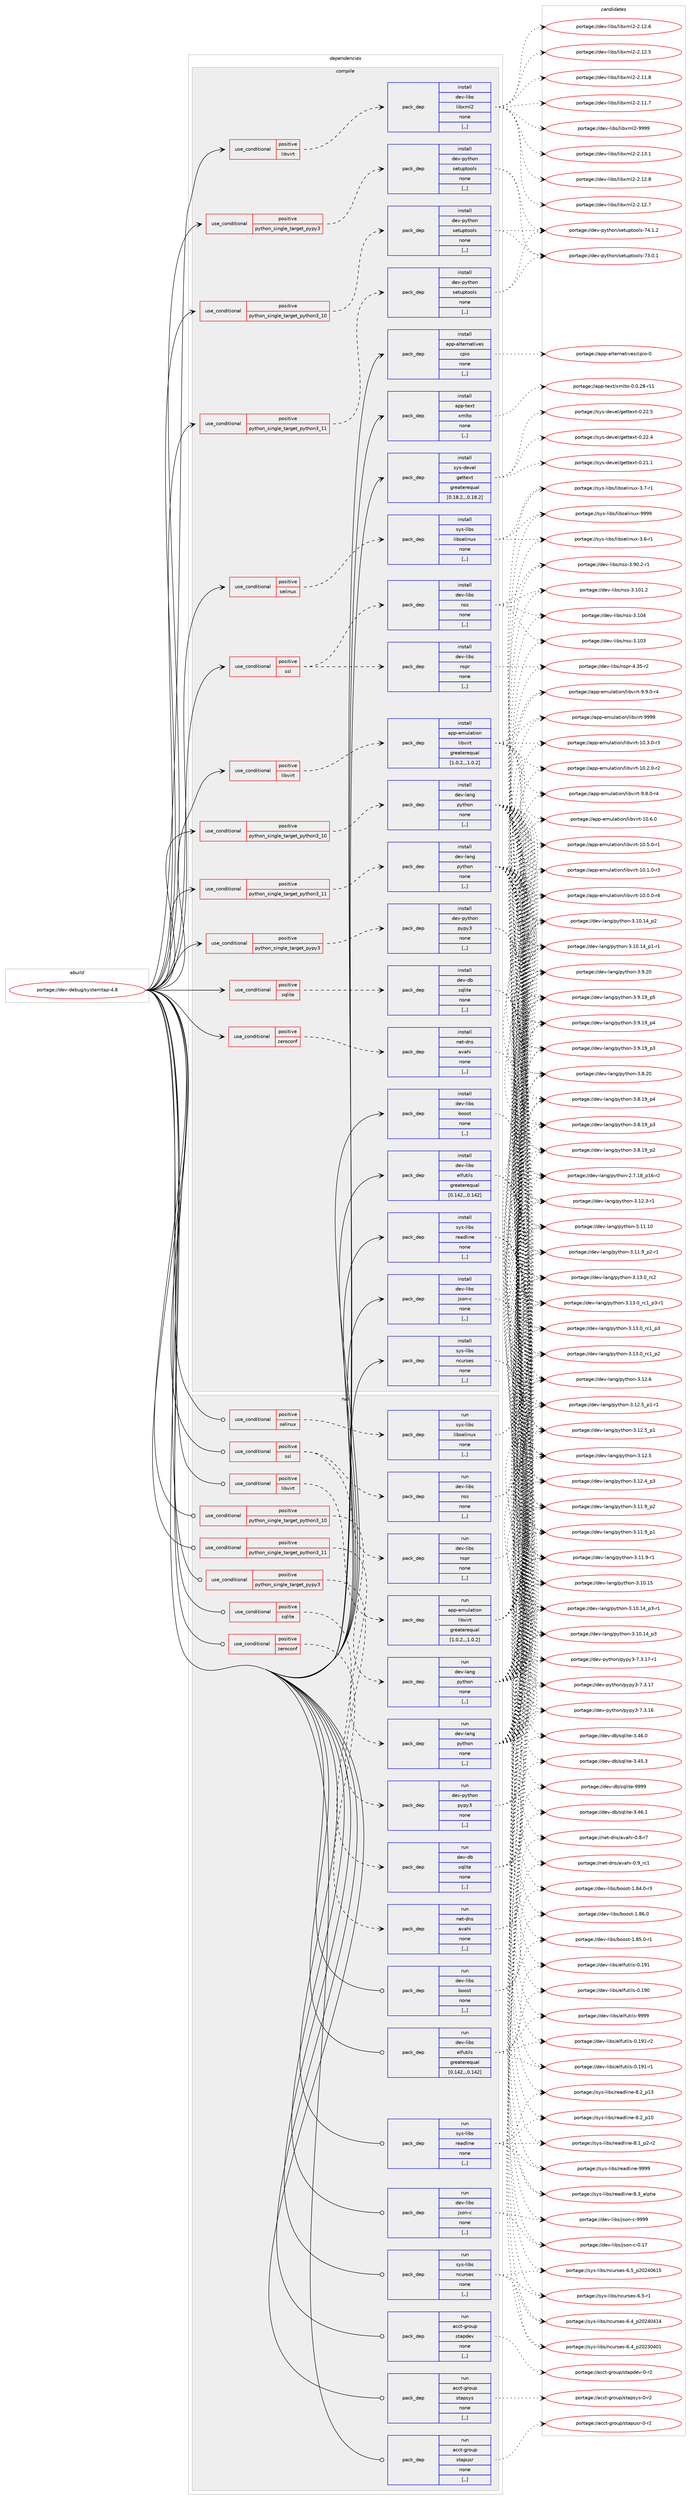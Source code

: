 digraph prolog {

# *************
# Graph options
# *************

newrank=true;
concentrate=true;
compound=true;
graph [rankdir=LR,fontname=Helvetica,fontsize=10,ranksep=1.5];#, ranksep=2.5, nodesep=0.2];
edge  [arrowhead=vee];
node  [fontname=Helvetica,fontsize=10];

# **********
# The ebuild
# **********

subgraph cluster_leftcol {
color=gray;
label=<<i>ebuild</i>>;
id [label="portage://dev-debug/systemtap-4.8", color=red, width=4, href="../dev-debug/systemtap-4.8.svg"];
}

# ****************
# The dependencies
# ****************

subgraph cluster_midcol {
color=gray;
label=<<i>dependencies</i>>;
subgraph cluster_compile {
fillcolor="#eeeeee";
style=filled;
label=<<i>compile</i>>;
subgraph cond149553 {
dependency567107 [label=<<TABLE BORDER="0" CELLBORDER="1" CELLSPACING="0" CELLPADDING="4"><TR><TD ROWSPAN="3" CELLPADDING="10">use_conditional</TD></TR><TR><TD>positive</TD></TR><TR><TD>libvirt</TD></TR></TABLE>>, shape=none, color=red];
subgraph pack413005 {
dependency567108 [label=<<TABLE BORDER="0" CELLBORDER="1" CELLSPACING="0" CELLPADDING="4" WIDTH="220"><TR><TD ROWSPAN="6" CELLPADDING="30">pack_dep</TD></TR><TR><TD WIDTH="110">install</TD></TR><TR><TD>app-emulation</TD></TR><TR><TD>libvirt</TD></TR><TR><TD>greaterequal</TD></TR><TR><TD>[1.0.2,,,1.0.2]</TD></TR></TABLE>>, shape=none, color=blue];
}
dependency567107:e -> dependency567108:w [weight=20,style="dashed",arrowhead="vee"];
}
id:e -> dependency567107:w [weight=20,style="solid",arrowhead="vee"];
subgraph cond149554 {
dependency567109 [label=<<TABLE BORDER="0" CELLBORDER="1" CELLSPACING="0" CELLPADDING="4"><TR><TD ROWSPAN="3" CELLPADDING="10">use_conditional</TD></TR><TR><TD>positive</TD></TR><TR><TD>libvirt</TD></TR></TABLE>>, shape=none, color=red];
subgraph pack413006 {
dependency567110 [label=<<TABLE BORDER="0" CELLBORDER="1" CELLSPACING="0" CELLPADDING="4" WIDTH="220"><TR><TD ROWSPAN="6" CELLPADDING="30">pack_dep</TD></TR><TR><TD WIDTH="110">install</TD></TR><TR><TD>dev-libs</TD></TR><TR><TD>libxml2</TD></TR><TR><TD>none</TD></TR><TR><TD>[,,]</TD></TR></TABLE>>, shape=none, color=blue];
}
dependency567109:e -> dependency567110:w [weight=20,style="dashed",arrowhead="vee"];
}
id:e -> dependency567109:w [weight=20,style="solid",arrowhead="vee"];
subgraph cond149555 {
dependency567111 [label=<<TABLE BORDER="0" CELLBORDER="1" CELLSPACING="0" CELLPADDING="4"><TR><TD ROWSPAN="3" CELLPADDING="10">use_conditional</TD></TR><TR><TD>positive</TD></TR><TR><TD>python_single_target_pypy3</TD></TR></TABLE>>, shape=none, color=red];
subgraph pack413007 {
dependency567112 [label=<<TABLE BORDER="0" CELLBORDER="1" CELLSPACING="0" CELLPADDING="4" WIDTH="220"><TR><TD ROWSPAN="6" CELLPADDING="30">pack_dep</TD></TR><TR><TD WIDTH="110">install</TD></TR><TR><TD>dev-python</TD></TR><TR><TD>pypy3</TD></TR><TR><TD>none</TD></TR><TR><TD>[,,]</TD></TR></TABLE>>, shape=none, color=blue];
}
dependency567111:e -> dependency567112:w [weight=20,style="dashed",arrowhead="vee"];
}
id:e -> dependency567111:w [weight=20,style="solid",arrowhead="vee"];
subgraph cond149556 {
dependency567113 [label=<<TABLE BORDER="0" CELLBORDER="1" CELLSPACING="0" CELLPADDING="4"><TR><TD ROWSPAN="3" CELLPADDING="10">use_conditional</TD></TR><TR><TD>positive</TD></TR><TR><TD>python_single_target_pypy3</TD></TR></TABLE>>, shape=none, color=red];
subgraph pack413008 {
dependency567114 [label=<<TABLE BORDER="0" CELLBORDER="1" CELLSPACING="0" CELLPADDING="4" WIDTH="220"><TR><TD ROWSPAN="6" CELLPADDING="30">pack_dep</TD></TR><TR><TD WIDTH="110">install</TD></TR><TR><TD>dev-python</TD></TR><TR><TD>setuptools</TD></TR><TR><TD>none</TD></TR><TR><TD>[,,]</TD></TR></TABLE>>, shape=none, color=blue];
}
dependency567113:e -> dependency567114:w [weight=20,style="dashed",arrowhead="vee"];
}
id:e -> dependency567113:w [weight=20,style="solid",arrowhead="vee"];
subgraph cond149557 {
dependency567115 [label=<<TABLE BORDER="0" CELLBORDER="1" CELLSPACING="0" CELLPADDING="4"><TR><TD ROWSPAN="3" CELLPADDING="10">use_conditional</TD></TR><TR><TD>positive</TD></TR><TR><TD>python_single_target_python3_10</TD></TR></TABLE>>, shape=none, color=red];
subgraph pack413009 {
dependency567116 [label=<<TABLE BORDER="0" CELLBORDER="1" CELLSPACING="0" CELLPADDING="4" WIDTH="220"><TR><TD ROWSPAN="6" CELLPADDING="30">pack_dep</TD></TR><TR><TD WIDTH="110">install</TD></TR><TR><TD>dev-lang</TD></TR><TR><TD>python</TD></TR><TR><TD>none</TD></TR><TR><TD>[,,]</TD></TR></TABLE>>, shape=none, color=blue];
}
dependency567115:e -> dependency567116:w [weight=20,style="dashed",arrowhead="vee"];
}
id:e -> dependency567115:w [weight=20,style="solid",arrowhead="vee"];
subgraph cond149558 {
dependency567117 [label=<<TABLE BORDER="0" CELLBORDER="1" CELLSPACING="0" CELLPADDING="4"><TR><TD ROWSPAN="3" CELLPADDING="10">use_conditional</TD></TR><TR><TD>positive</TD></TR><TR><TD>python_single_target_python3_10</TD></TR></TABLE>>, shape=none, color=red];
subgraph pack413010 {
dependency567118 [label=<<TABLE BORDER="0" CELLBORDER="1" CELLSPACING="0" CELLPADDING="4" WIDTH="220"><TR><TD ROWSPAN="6" CELLPADDING="30">pack_dep</TD></TR><TR><TD WIDTH="110">install</TD></TR><TR><TD>dev-python</TD></TR><TR><TD>setuptools</TD></TR><TR><TD>none</TD></TR><TR><TD>[,,]</TD></TR></TABLE>>, shape=none, color=blue];
}
dependency567117:e -> dependency567118:w [weight=20,style="dashed",arrowhead="vee"];
}
id:e -> dependency567117:w [weight=20,style="solid",arrowhead="vee"];
subgraph cond149559 {
dependency567119 [label=<<TABLE BORDER="0" CELLBORDER="1" CELLSPACING="0" CELLPADDING="4"><TR><TD ROWSPAN="3" CELLPADDING="10">use_conditional</TD></TR><TR><TD>positive</TD></TR><TR><TD>python_single_target_python3_11</TD></TR></TABLE>>, shape=none, color=red];
subgraph pack413011 {
dependency567120 [label=<<TABLE BORDER="0" CELLBORDER="1" CELLSPACING="0" CELLPADDING="4" WIDTH="220"><TR><TD ROWSPAN="6" CELLPADDING="30">pack_dep</TD></TR><TR><TD WIDTH="110">install</TD></TR><TR><TD>dev-lang</TD></TR><TR><TD>python</TD></TR><TR><TD>none</TD></TR><TR><TD>[,,]</TD></TR></TABLE>>, shape=none, color=blue];
}
dependency567119:e -> dependency567120:w [weight=20,style="dashed",arrowhead="vee"];
}
id:e -> dependency567119:w [weight=20,style="solid",arrowhead="vee"];
subgraph cond149560 {
dependency567121 [label=<<TABLE BORDER="0" CELLBORDER="1" CELLSPACING="0" CELLPADDING="4"><TR><TD ROWSPAN="3" CELLPADDING="10">use_conditional</TD></TR><TR><TD>positive</TD></TR><TR><TD>python_single_target_python3_11</TD></TR></TABLE>>, shape=none, color=red];
subgraph pack413012 {
dependency567122 [label=<<TABLE BORDER="0" CELLBORDER="1" CELLSPACING="0" CELLPADDING="4" WIDTH="220"><TR><TD ROWSPAN="6" CELLPADDING="30">pack_dep</TD></TR><TR><TD WIDTH="110">install</TD></TR><TR><TD>dev-python</TD></TR><TR><TD>setuptools</TD></TR><TR><TD>none</TD></TR><TR><TD>[,,]</TD></TR></TABLE>>, shape=none, color=blue];
}
dependency567121:e -> dependency567122:w [weight=20,style="dashed",arrowhead="vee"];
}
id:e -> dependency567121:w [weight=20,style="solid",arrowhead="vee"];
subgraph cond149561 {
dependency567123 [label=<<TABLE BORDER="0" CELLBORDER="1" CELLSPACING="0" CELLPADDING="4"><TR><TD ROWSPAN="3" CELLPADDING="10">use_conditional</TD></TR><TR><TD>positive</TD></TR><TR><TD>selinux</TD></TR></TABLE>>, shape=none, color=red];
subgraph pack413013 {
dependency567124 [label=<<TABLE BORDER="0" CELLBORDER="1" CELLSPACING="0" CELLPADDING="4" WIDTH="220"><TR><TD ROWSPAN="6" CELLPADDING="30">pack_dep</TD></TR><TR><TD WIDTH="110">install</TD></TR><TR><TD>sys-libs</TD></TR><TR><TD>libselinux</TD></TR><TR><TD>none</TD></TR><TR><TD>[,,]</TD></TR></TABLE>>, shape=none, color=blue];
}
dependency567123:e -> dependency567124:w [weight=20,style="dashed",arrowhead="vee"];
}
id:e -> dependency567123:w [weight=20,style="solid",arrowhead="vee"];
subgraph cond149562 {
dependency567125 [label=<<TABLE BORDER="0" CELLBORDER="1" CELLSPACING="0" CELLPADDING="4"><TR><TD ROWSPAN="3" CELLPADDING="10">use_conditional</TD></TR><TR><TD>positive</TD></TR><TR><TD>sqlite</TD></TR></TABLE>>, shape=none, color=red];
subgraph pack413014 {
dependency567126 [label=<<TABLE BORDER="0" CELLBORDER="1" CELLSPACING="0" CELLPADDING="4" WIDTH="220"><TR><TD ROWSPAN="6" CELLPADDING="30">pack_dep</TD></TR><TR><TD WIDTH="110">install</TD></TR><TR><TD>dev-db</TD></TR><TR><TD>sqlite</TD></TR><TR><TD>none</TD></TR><TR><TD>[,,]</TD></TR></TABLE>>, shape=none, color=blue];
}
dependency567125:e -> dependency567126:w [weight=20,style="dashed",arrowhead="vee"];
}
id:e -> dependency567125:w [weight=20,style="solid",arrowhead="vee"];
subgraph cond149563 {
dependency567127 [label=<<TABLE BORDER="0" CELLBORDER="1" CELLSPACING="0" CELLPADDING="4"><TR><TD ROWSPAN="3" CELLPADDING="10">use_conditional</TD></TR><TR><TD>positive</TD></TR><TR><TD>ssl</TD></TR></TABLE>>, shape=none, color=red];
subgraph pack413015 {
dependency567128 [label=<<TABLE BORDER="0" CELLBORDER="1" CELLSPACING="0" CELLPADDING="4" WIDTH="220"><TR><TD ROWSPAN="6" CELLPADDING="30">pack_dep</TD></TR><TR><TD WIDTH="110">install</TD></TR><TR><TD>dev-libs</TD></TR><TR><TD>nspr</TD></TR><TR><TD>none</TD></TR><TR><TD>[,,]</TD></TR></TABLE>>, shape=none, color=blue];
}
dependency567127:e -> dependency567128:w [weight=20,style="dashed",arrowhead="vee"];
subgraph pack413016 {
dependency567129 [label=<<TABLE BORDER="0" CELLBORDER="1" CELLSPACING="0" CELLPADDING="4" WIDTH="220"><TR><TD ROWSPAN="6" CELLPADDING="30">pack_dep</TD></TR><TR><TD WIDTH="110">install</TD></TR><TR><TD>dev-libs</TD></TR><TR><TD>nss</TD></TR><TR><TD>none</TD></TR><TR><TD>[,,]</TD></TR></TABLE>>, shape=none, color=blue];
}
dependency567127:e -> dependency567129:w [weight=20,style="dashed",arrowhead="vee"];
}
id:e -> dependency567127:w [weight=20,style="solid",arrowhead="vee"];
subgraph cond149564 {
dependency567130 [label=<<TABLE BORDER="0" CELLBORDER="1" CELLSPACING="0" CELLPADDING="4"><TR><TD ROWSPAN="3" CELLPADDING="10">use_conditional</TD></TR><TR><TD>positive</TD></TR><TR><TD>zeroconf</TD></TR></TABLE>>, shape=none, color=red];
subgraph pack413017 {
dependency567131 [label=<<TABLE BORDER="0" CELLBORDER="1" CELLSPACING="0" CELLPADDING="4" WIDTH="220"><TR><TD ROWSPAN="6" CELLPADDING="30">pack_dep</TD></TR><TR><TD WIDTH="110">install</TD></TR><TR><TD>net-dns</TD></TR><TR><TD>avahi</TD></TR><TR><TD>none</TD></TR><TR><TD>[,,]</TD></TR></TABLE>>, shape=none, color=blue];
}
dependency567130:e -> dependency567131:w [weight=20,style="dashed",arrowhead="vee"];
}
id:e -> dependency567130:w [weight=20,style="solid",arrowhead="vee"];
subgraph pack413018 {
dependency567132 [label=<<TABLE BORDER="0" CELLBORDER="1" CELLSPACING="0" CELLPADDING="4" WIDTH="220"><TR><TD ROWSPAN="6" CELLPADDING="30">pack_dep</TD></TR><TR><TD WIDTH="110">install</TD></TR><TR><TD>app-alternatives</TD></TR><TR><TD>cpio</TD></TR><TR><TD>none</TD></TR><TR><TD>[,,]</TD></TR></TABLE>>, shape=none, color=blue];
}
id:e -> dependency567132:w [weight=20,style="solid",arrowhead="vee"];
subgraph pack413019 {
dependency567133 [label=<<TABLE BORDER="0" CELLBORDER="1" CELLSPACING="0" CELLPADDING="4" WIDTH="220"><TR><TD ROWSPAN="6" CELLPADDING="30">pack_dep</TD></TR><TR><TD WIDTH="110">install</TD></TR><TR><TD>app-text</TD></TR><TR><TD>xmlto</TD></TR><TR><TD>none</TD></TR><TR><TD>[,,]</TD></TR></TABLE>>, shape=none, color=blue];
}
id:e -> dependency567133:w [weight=20,style="solid",arrowhead="vee"];
subgraph pack413020 {
dependency567134 [label=<<TABLE BORDER="0" CELLBORDER="1" CELLSPACING="0" CELLPADDING="4" WIDTH="220"><TR><TD ROWSPAN="6" CELLPADDING="30">pack_dep</TD></TR><TR><TD WIDTH="110">install</TD></TR><TR><TD>dev-libs</TD></TR><TR><TD>boost</TD></TR><TR><TD>none</TD></TR><TR><TD>[,,]</TD></TR></TABLE>>, shape=none, color=blue];
}
id:e -> dependency567134:w [weight=20,style="solid",arrowhead="vee"];
subgraph pack413021 {
dependency567135 [label=<<TABLE BORDER="0" CELLBORDER="1" CELLSPACING="0" CELLPADDING="4" WIDTH="220"><TR><TD ROWSPAN="6" CELLPADDING="30">pack_dep</TD></TR><TR><TD WIDTH="110">install</TD></TR><TR><TD>dev-libs</TD></TR><TR><TD>elfutils</TD></TR><TR><TD>greaterequal</TD></TR><TR><TD>[0.142,,,0.142]</TD></TR></TABLE>>, shape=none, color=blue];
}
id:e -> dependency567135:w [weight=20,style="solid",arrowhead="vee"];
subgraph pack413022 {
dependency567136 [label=<<TABLE BORDER="0" CELLBORDER="1" CELLSPACING="0" CELLPADDING="4" WIDTH="220"><TR><TD ROWSPAN="6" CELLPADDING="30">pack_dep</TD></TR><TR><TD WIDTH="110">install</TD></TR><TR><TD>dev-libs</TD></TR><TR><TD>json-c</TD></TR><TR><TD>none</TD></TR><TR><TD>[,,]</TD></TR></TABLE>>, shape=none, color=blue];
}
id:e -> dependency567136:w [weight=20,style="solid",arrowhead="vee"];
subgraph pack413023 {
dependency567137 [label=<<TABLE BORDER="0" CELLBORDER="1" CELLSPACING="0" CELLPADDING="4" WIDTH="220"><TR><TD ROWSPAN="6" CELLPADDING="30">pack_dep</TD></TR><TR><TD WIDTH="110">install</TD></TR><TR><TD>sys-devel</TD></TR><TR><TD>gettext</TD></TR><TR><TD>greaterequal</TD></TR><TR><TD>[0.18.2,,,0.18.2]</TD></TR></TABLE>>, shape=none, color=blue];
}
id:e -> dependency567137:w [weight=20,style="solid",arrowhead="vee"];
subgraph pack413024 {
dependency567138 [label=<<TABLE BORDER="0" CELLBORDER="1" CELLSPACING="0" CELLPADDING="4" WIDTH="220"><TR><TD ROWSPAN="6" CELLPADDING="30">pack_dep</TD></TR><TR><TD WIDTH="110">install</TD></TR><TR><TD>sys-libs</TD></TR><TR><TD>ncurses</TD></TR><TR><TD>none</TD></TR><TR><TD>[,,]</TD></TR></TABLE>>, shape=none, color=blue];
}
id:e -> dependency567138:w [weight=20,style="solid",arrowhead="vee"];
subgraph pack413025 {
dependency567139 [label=<<TABLE BORDER="0" CELLBORDER="1" CELLSPACING="0" CELLPADDING="4" WIDTH="220"><TR><TD ROWSPAN="6" CELLPADDING="30">pack_dep</TD></TR><TR><TD WIDTH="110">install</TD></TR><TR><TD>sys-libs</TD></TR><TR><TD>readline</TD></TR><TR><TD>none</TD></TR><TR><TD>[,,]</TD></TR></TABLE>>, shape=none, color=blue];
}
id:e -> dependency567139:w [weight=20,style="solid",arrowhead="vee"];
}
subgraph cluster_compileandrun {
fillcolor="#eeeeee";
style=filled;
label=<<i>compile and run</i>>;
}
subgraph cluster_run {
fillcolor="#eeeeee";
style=filled;
label=<<i>run</i>>;
subgraph cond149565 {
dependency567140 [label=<<TABLE BORDER="0" CELLBORDER="1" CELLSPACING="0" CELLPADDING="4"><TR><TD ROWSPAN="3" CELLPADDING="10">use_conditional</TD></TR><TR><TD>positive</TD></TR><TR><TD>libvirt</TD></TR></TABLE>>, shape=none, color=red];
subgraph pack413026 {
dependency567141 [label=<<TABLE BORDER="0" CELLBORDER="1" CELLSPACING="0" CELLPADDING="4" WIDTH="220"><TR><TD ROWSPAN="6" CELLPADDING="30">pack_dep</TD></TR><TR><TD WIDTH="110">run</TD></TR><TR><TD>app-emulation</TD></TR><TR><TD>libvirt</TD></TR><TR><TD>greaterequal</TD></TR><TR><TD>[1.0.2,,,1.0.2]</TD></TR></TABLE>>, shape=none, color=blue];
}
dependency567140:e -> dependency567141:w [weight=20,style="dashed",arrowhead="vee"];
}
id:e -> dependency567140:w [weight=20,style="solid",arrowhead="odot"];
subgraph cond149566 {
dependency567142 [label=<<TABLE BORDER="0" CELLBORDER="1" CELLSPACING="0" CELLPADDING="4"><TR><TD ROWSPAN="3" CELLPADDING="10">use_conditional</TD></TR><TR><TD>positive</TD></TR><TR><TD>python_single_target_pypy3</TD></TR></TABLE>>, shape=none, color=red];
subgraph pack413027 {
dependency567143 [label=<<TABLE BORDER="0" CELLBORDER="1" CELLSPACING="0" CELLPADDING="4" WIDTH="220"><TR><TD ROWSPAN="6" CELLPADDING="30">pack_dep</TD></TR><TR><TD WIDTH="110">run</TD></TR><TR><TD>dev-python</TD></TR><TR><TD>pypy3</TD></TR><TR><TD>none</TD></TR><TR><TD>[,,]</TD></TR></TABLE>>, shape=none, color=blue];
}
dependency567142:e -> dependency567143:w [weight=20,style="dashed",arrowhead="vee"];
}
id:e -> dependency567142:w [weight=20,style="solid",arrowhead="odot"];
subgraph cond149567 {
dependency567144 [label=<<TABLE BORDER="0" CELLBORDER="1" CELLSPACING="0" CELLPADDING="4"><TR><TD ROWSPAN="3" CELLPADDING="10">use_conditional</TD></TR><TR><TD>positive</TD></TR><TR><TD>python_single_target_python3_10</TD></TR></TABLE>>, shape=none, color=red];
subgraph pack413028 {
dependency567145 [label=<<TABLE BORDER="0" CELLBORDER="1" CELLSPACING="0" CELLPADDING="4" WIDTH="220"><TR><TD ROWSPAN="6" CELLPADDING="30">pack_dep</TD></TR><TR><TD WIDTH="110">run</TD></TR><TR><TD>dev-lang</TD></TR><TR><TD>python</TD></TR><TR><TD>none</TD></TR><TR><TD>[,,]</TD></TR></TABLE>>, shape=none, color=blue];
}
dependency567144:e -> dependency567145:w [weight=20,style="dashed",arrowhead="vee"];
}
id:e -> dependency567144:w [weight=20,style="solid",arrowhead="odot"];
subgraph cond149568 {
dependency567146 [label=<<TABLE BORDER="0" CELLBORDER="1" CELLSPACING="0" CELLPADDING="4"><TR><TD ROWSPAN="3" CELLPADDING="10">use_conditional</TD></TR><TR><TD>positive</TD></TR><TR><TD>python_single_target_python3_11</TD></TR></TABLE>>, shape=none, color=red];
subgraph pack413029 {
dependency567147 [label=<<TABLE BORDER="0" CELLBORDER="1" CELLSPACING="0" CELLPADDING="4" WIDTH="220"><TR><TD ROWSPAN="6" CELLPADDING="30">pack_dep</TD></TR><TR><TD WIDTH="110">run</TD></TR><TR><TD>dev-lang</TD></TR><TR><TD>python</TD></TR><TR><TD>none</TD></TR><TR><TD>[,,]</TD></TR></TABLE>>, shape=none, color=blue];
}
dependency567146:e -> dependency567147:w [weight=20,style="dashed",arrowhead="vee"];
}
id:e -> dependency567146:w [weight=20,style="solid",arrowhead="odot"];
subgraph cond149569 {
dependency567148 [label=<<TABLE BORDER="0" CELLBORDER="1" CELLSPACING="0" CELLPADDING="4"><TR><TD ROWSPAN="3" CELLPADDING="10">use_conditional</TD></TR><TR><TD>positive</TD></TR><TR><TD>selinux</TD></TR></TABLE>>, shape=none, color=red];
subgraph pack413030 {
dependency567149 [label=<<TABLE BORDER="0" CELLBORDER="1" CELLSPACING="0" CELLPADDING="4" WIDTH="220"><TR><TD ROWSPAN="6" CELLPADDING="30">pack_dep</TD></TR><TR><TD WIDTH="110">run</TD></TR><TR><TD>sys-libs</TD></TR><TR><TD>libselinux</TD></TR><TR><TD>none</TD></TR><TR><TD>[,,]</TD></TR></TABLE>>, shape=none, color=blue];
}
dependency567148:e -> dependency567149:w [weight=20,style="dashed",arrowhead="vee"];
}
id:e -> dependency567148:w [weight=20,style="solid",arrowhead="odot"];
subgraph cond149570 {
dependency567150 [label=<<TABLE BORDER="0" CELLBORDER="1" CELLSPACING="0" CELLPADDING="4"><TR><TD ROWSPAN="3" CELLPADDING="10">use_conditional</TD></TR><TR><TD>positive</TD></TR><TR><TD>sqlite</TD></TR></TABLE>>, shape=none, color=red];
subgraph pack413031 {
dependency567151 [label=<<TABLE BORDER="0" CELLBORDER="1" CELLSPACING="0" CELLPADDING="4" WIDTH="220"><TR><TD ROWSPAN="6" CELLPADDING="30">pack_dep</TD></TR><TR><TD WIDTH="110">run</TD></TR><TR><TD>dev-db</TD></TR><TR><TD>sqlite</TD></TR><TR><TD>none</TD></TR><TR><TD>[,,]</TD></TR></TABLE>>, shape=none, color=blue];
}
dependency567150:e -> dependency567151:w [weight=20,style="dashed",arrowhead="vee"];
}
id:e -> dependency567150:w [weight=20,style="solid",arrowhead="odot"];
subgraph cond149571 {
dependency567152 [label=<<TABLE BORDER="0" CELLBORDER="1" CELLSPACING="0" CELLPADDING="4"><TR><TD ROWSPAN="3" CELLPADDING="10">use_conditional</TD></TR><TR><TD>positive</TD></TR><TR><TD>ssl</TD></TR></TABLE>>, shape=none, color=red];
subgraph pack413032 {
dependency567153 [label=<<TABLE BORDER="0" CELLBORDER="1" CELLSPACING="0" CELLPADDING="4" WIDTH="220"><TR><TD ROWSPAN="6" CELLPADDING="30">pack_dep</TD></TR><TR><TD WIDTH="110">run</TD></TR><TR><TD>dev-libs</TD></TR><TR><TD>nspr</TD></TR><TR><TD>none</TD></TR><TR><TD>[,,]</TD></TR></TABLE>>, shape=none, color=blue];
}
dependency567152:e -> dependency567153:w [weight=20,style="dashed",arrowhead="vee"];
subgraph pack413033 {
dependency567154 [label=<<TABLE BORDER="0" CELLBORDER="1" CELLSPACING="0" CELLPADDING="4" WIDTH="220"><TR><TD ROWSPAN="6" CELLPADDING="30">pack_dep</TD></TR><TR><TD WIDTH="110">run</TD></TR><TR><TD>dev-libs</TD></TR><TR><TD>nss</TD></TR><TR><TD>none</TD></TR><TR><TD>[,,]</TD></TR></TABLE>>, shape=none, color=blue];
}
dependency567152:e -> dependency567154:w [weight=20,style="dashed",arrowhead="vee"];
}
id:e -> dependency567152:w [weight=20,style="solid",arrowhead="odot"];
subgraph cond149572 {
dependency567155 [label=<<TABLE BORDER="0" CELLBORDER="1" CELLSPACING="0" CELLPADDING="4"><TR><TD ROWSPAN="3" CELLPADDING="10">use_conditional</TD></TR><TR><TD>positive</TD></TR><TR><TD>zeroconf</TD></TR></TABLE>>, shape=none, color=red];
subgraph pack413034 {
dependency567156 [label=<<TABLE BORDER="0" CELLBORDER="1" CELLSPACING="0" CELLPADDING="4" WIDTH="220"><TR><TD ROWSPAN="6" CELLPADDING="30">pack_dep</TD></TR><TR><TD WIDTH="110">run</TD></TR><TR><TD>net-dns</TD></TR><TR><TD>avahi</TD></TR><TR><TD>none</TD></TR><TR><TD>[,,]</TD></TR></TABLE>>, shape=none, color=blue];
}
dependency567155:e -> dependency567156:w [weight=20,style="dashed",arrowhead="vee"];
}
id:e -> dependency567155:w [weight=20,style="solid",arrowhead="odot"];
subgraph pack413035 {
dependency567157 [label=<<TABLE BORDER="0" CELLBORDER="1" CELLSPACING="0" CELLPADDING="4" WIDTH="220"><TR><TD ROWSPAN="6" CELLPADDING="30">pack_dep</TD></TR><TR><TD WIDTH="110">run</TD></TR><TR><TD>acct-group</TD></TR><TR><TD>stapdev</TD></TR><TR><TD>none</TD></TR><TR><TD>[,,]</TD></TR></TABLE>>, shape=none, color=blue];
}
id:e -> dependency567157:w [weight=20,style="solid",arrowhead="odot"];
subgraph pack413036 {
dependency567158 [label=<<TABLE BORDER="0" CELLBORDER="1" CELLSPACING="0" CELLPADDING="4" WIDTH="220"><TR><TD ROWSPAN="6" CELLPADDING="30">pack_dep</TD></TR><TR><TD WIDTH="110">run</TD></TR><TR><TD>acct-group</TD></TR><TR><TD>stapsys</TD></TR><TR><TD>none</TD></TR><TR><TD>[,,]</TD></TR></TABLE>>, shape=none, color=blue];
}
id:e -> dependency567158:w [weight=20,style="solid",arrowhead="odot"];
subgraph pack413037 {
dependency567159 [label=<<TABLE BORDER="0" CELLBORDER="1" CELLSPACING="0" CELLPADDING="4" WIDTH="220"><TR><TD ROWSPAN="6" CELLPADDING="30">pack_dep</TD></TR><TR><TD WIDTH="110">run</TD></TR><TR><TD>acct-group</TD></TR><TR><TD>stapusr</TD></TR><TR><TD>none</TD></TR><TR><TD>[,,]</TD></TR></TABLE>>, shape=none, color=blue];
}
id:e -> dependency567159:w [weight=20,style="solid",arrowhead="odot"];
subgraph pack413038 {
dependency567160 [label=<<TABLE BORDER="0" CELLBORDER="1" CELLSPACING="0" CELLPADDING="4" WIDTH="220"><TR><TD ROWSPAN="6" CELLPADDING="30">pack_dep</TD></TR><TR><TD WIDTH="110">run</TD></TR><TR><TD>dev-libs</TD></TR><TR><TD>boost</TD></TR><TR><TD>none</TD></TR><TR><TD>[,,]</TD></TR></TABLE>>, shape=none, color=blue];
}
id:e -> dependency567160:w [weight=20,style="solid",arrowhead="odot"];
subgraph pack413039 {
dependency567161 [label=<<TABLE BORDER="0" CELLBORDER="1" CELLSPACING="0" CELLPADDING="4" WIDTH="220"><TR><TD ROWSPAN="6" CELLPADDING="30">pack_dep</TD></TR><TR><TD WIDTH="110">run</TD></TR><TR><TD>dev-libs</TD></TR><TR><TD>elfutils</TD></TR><TR><TD>greaterequal</TD></TR><TR><TD>[0.142,,,0.142]</TD></TR></TABLE>>, shape=none, color=blue];
}
id:e -> dependency567161:w [weight=20,style="solid",arrowhead="odot"];
subgraph pack413040 {
dependency567162 [label=<<TABLE BORDER="0" CELLBORDER="1" CELLSPACING="0" CELLPADDING="4" WIDTH="220"><TR><TD ROWSPAN="6" CELLPADDING="30">pack_dep</TD></TR><TR><TD WIDTH="110">run</TD></TR><TR><TD>dev-libs</TD></TR><TR><TD>json-c</TD></TR><TR><TD>none</TD></TR><TR><TD>[,,]</TD></TR></TABLE>>, shape=none, color=blue];
}
id:e -> dependency567162:w [weight=20,style="solid",arrowhead="odot"];
subgraph pack413041 {
dependency567163 [label=<<TABLE BORDER="0" CELLBORDER="1" CELLSPACING="0" CELLPADDING="4" WIDTH="220"><TR><TD ROWSPAN="6" CELLPADDING="30">pack_dep</TD></TR><TR><TD WIDTH="110">run</TD></TR><TR><TD>sys-libs</TD></TR><TR><TD>ncurses</TD></TR><TR><TD>none</TD></TR><TR><TD>[,,]</TD></TR></TABLE>>, shape=none, color=blue];
}
id:e -> dependency567163:w [weight=20,style="solid",arrowhead="odot"];
subgraph pack413042 {
dependency567164 [label=<<TABLE BORDER="0" CELLBORDER="1" CELLSPACING="0" CELLPADDING="4" WIDTH="220"><TR><TD ROWSPAN="6" CELLPADDING="30">pack_dep</TD></TR><TR><TD WIDTH="110">run</TD></TR><TR><TD>sys-libs</TD></TR><TR><TD>readline</TD></TR><TR><TD>none</TD></TR><TR><TD>[,,]</TD></TR></TABLE>>, shape=none, color=blue];
}
id:e -> dependency567164:w [weight=20,style="solid",arrowhead="odot"];
}
}

# **************
# The candidates
# **************

subgraph cluster_choices {
rank=same;
color=gray;
label=<<i>candidates</i>>;

subgraph choice413005 {
color=black;
nodesep=1;
choice97112112451011091171089711610511111047108105981181051141164557575757 [label="portage://app-emulation/libvirt-9999", color=red, width=4,href="../app-emulation/libvirt-9999.svg"];
choice971121124510110911710897116105111110471081059811810511411645494846544648 [label="portage://app-emulation/libvirt-10.6.0", color=red, width=4,href="../app-emulation/libvirt-10.6.0.svg"];
choice9711211245101109117108971161051111104710810598118105114116454948465346484511449 [label="portage://app-emulation/libvirt-10.5.0-r1", color=red, width=4,href="../app-emulation/libvirt-10.5.0-r1.svg"];
choice9711211245101109117108971161051111104710810598118105114116454948465146484511451 [label="portage://app-emulation/libvirt-10.3.0-r3", color=red, width=4,href="../app-emulation/libvirt-10.3.0-r3.svg"];
choice9711211245101109117108971161051111104710810598118105114116454948465046484511450 [label="portage://app-emulation/libvirt-10.2.0-r2", color=red, width=4,href="../app-emulation/libvirt-10.2.0-r2.svg"];
choice9711211245101109117108971161051111104710810598118105114116454948464946484511451 [label="portage://app-emulation/libvirt-10.1.0-r3", color=red, width=4,href="../app-emulation/libvirt-10.1.0-r3.svg"];
choice9711211245101109117108971161051111104710810598118105114116454948464846484511452 [label="portage://app-emulation/libvirt-10.0.0-r4", color=red, width=4,href="../app-emulation/libvirt-10.0.0-r4.svg"];
choice97112112451011091171089711610511111047108105981181051141164557465746484511452 [label="portage://app-emulation/libvirt-9.9.0-r4", color=red, width=4,href="../app-emulation/libvirt-9.9.0-r4.svg"];
choice97112112451011091171089711610511111047108105981181051141164557465646484511452 [label="portage://app-emulation/libvirt-9.8.0-r4", color=red, width=4,href="../app-emulation/libvirt-9.8.0-r4.svg"];
dependency567108:e -> choice97112112451011091171089711610511111047108105981181051141164557575757:w [style=dotted,weight="100"];
dependency567108:e -> choice971121124510110911710897116105111110471081059811810511411645494846544648:w [style=dotted,weight="100"];
dependency567108:e -> choice9711211245101109117108971161051111104710810598118105114116454948465346484511449:w [style=dotted,weight="100"];
dependency567108:e -> choice9711211245101109117108971161051111104710810598118105114116454948465146484511451:w [style=dotted,weight="100"];
dependency567108:e -> choice9711211245101109117108971161051111104710810598118105114116454948465046484511450:w [style=dotted,weight="100"];
dependency567108:e -> choice9711211245101109117108971161051111104710810598118105114116454948464946484511451:w [style=dotted,weight="100"];
dependency567108:e -> choice9711211245101109117108971161051111104710810598118105114116454948464846484511452:w [style=dotted,weight="100"];
dependency567108:e -> choice97112112451011091171089711610511111047108105981181051141164557465746484511452:w [style=dotted,weight="100"];
dependency567108:e -> choice97112112451011091171089711610511111047108105981181051141164557465646484511452:w [style=dotted,weight="100"];
}
subgraph choice413006 {
color=black;
nodesep=1;
choice10010111845108105981154710810598120109108504557575757 [label="portage://dev-libs/libxml2-9999", color=red, width=4,href="../dev-libs/libxml2-9999.svg"];
choice100101118451081059811547108105981201091085045504649514649 [label="portage://dev-libs/libxml2-2.13.1", color=red, width=4,href="../dev-libs/libxml2-2.13.1.svg"];
choice100101118451081059811547108105981201091085045504649504656 [label="portage://dev-libs/libxml2-2.12.8", color=red, width=4,href="../dev-libs/libxml2-2.12.8.svg"];
choice100101118451081059811547108105981201091085045504649504655 [label="portage://dev-libs/libxml2-2.12.7", color=red, width=4,href="../dev-libs/libxml2-2.12.7.svg"];
choice100101118451081059811547108105981201091085045504649504654 [label="portage://dev-libs/libxml2-2.12.6", color=red, width=4,href="../dev-libs/libxml2-2.12.6.svg"];
choice100101118451081059811547108105981201091085045504649504653 [label="portage://dev-libs/libxml2-2.12.5", color=red, width=4,href="../dev-libs/libxml2-2.12.5.svg"];
choice100101118451081059811547108105981201091085045504649494656 [label="portage://dev-libs/libxml2-2.11.8", color=red, width=4,href="../dev-libs/libxml2-2.11.8.svg"];
choice100101118451081059811547108105981201091085045504649494655 [label="portage://dev-libs/libxml2-2.11.7", color=red, width=4,href="../dev-libs/libxml2-2.11.7.svg"];
dependency567110:e -> choice10010111845108105981154710810598120109108504557575757:w [style=dotted,weight="100"];
dependency567110:e -> choice100101118451081059811547108105981201091085045504649514649:w [style=dotted,weight="100"];
dependency567110:e -> choice100101118451081059811547108105981201091085045504649504656:w [style=dotted,weight="100"];
dependency567110:e -> choice100101118451081059811547108105981201091085045504649504655:w [style=dotted,weight="100"];
dependency567110:e -> choice100101118451081059811547108105981201091085045504649504654:w [style=dotted,weight="100"];
dependency567110:e -> choice100101118451081059811547108105981201091085045504649504653:w [style=dotted,weight="100"];
dependency567110:e -> choice100101118451081059811547108105981201091085045504649494656:w [style=dotted,weight="100"];
dependency567110:e -> choice100101118451081059811547108105981201091085045504649494655:w [style=dotted,weight="100"];
}
subgraph choice413007 {
color=black;
nodesep=1;
choice100101118451121211161041111104711212111212151455546514649554511449 [label="portage://dev-python/pypy3-7.3.17-r1", color=red, width=4,href="../dev-python/pypy3-7.3.17-r1.svg"];
choice10010111845112121116104111110471121211121215145554651464955 [label="portage://dev-python/pypy3-7.3.17", color=red, width=4,href="../dev-python/pypy3-7.3.17.svg"];
choice10010111845112121116104111110471121211121215145554651464954 [label="portage://dev-python/pypy3-7.3.16", color=red, width=4,href="../dev-python/pypy3-7.3.16.svg"];
dependency567112:e -> choice100101118451121211161041111104711212111212151455546514649554511449:w [style=dotted,weight="100"];
dependency567112:e -> choice10010111845112121116104111110471121211121215145554651464955:w [style=dotted,weight="100"];
dependency567112:e -> choice10010111845112121116104111110471121211121215145554651464954:w [style=dotted,weight="100"];
}
subgraph choice413008 {
color=black;
nodesep=1;
choice100101118451121211161041111104711510111611711211611111110811545555246494650 [label="portage://dev-python/setuptools-74.1.2", color=red, width=4,href="../dev-python/setuptools-74.1.2.svg"];
choice100101118451121211161041111104711510111611711211611111110811545555146484649 [label="portage://dev-python/setuptools-73.0.1", color=red, width=4,href="../dev-python/setuptools-73.0.1.svg"];
dependency567114:e -> choice100101118451121211161041111104711510111611711211611111110811545555246494650:w [style=dotted,weight="100"];
dependency567114:e -> choice100101118451121211161041111104711510111611711211611111110811545555146484649:w [style=dotted,weight="100"];
}
subgraph choice413009 {
color=black;
nodesep=1;
choice10010111845108971101034711212111610411111045514649514648951149950 [label="portage://dev-lang/python-3.13.0_rc2", color=red, width=4,href="../dev-lang/python-3.13.0_rc2.svg"];
choice1001011184510897110103471121211161041111104551464951464895114994995112514511449 [label="portage://dev-lang/python-3.13.0_rc1_p3-r1", color=red, width=4,href="../dev-lang/python-3.13.0_rc1_p3-r1.svg"];
choice100101118451089711010347112121116104111110455146495146489511499499511251 [label="portage://dev-lang/python-3.13.0_rc1_p3", color=red, width=4,href="../dev-lang/python-3.13.0_rc1_p3.svg"];
choice100101118451089711010347112121116104111110455146495146489511499499511250 [label="portage://dev-lang/python-3.13.0_rc1_p2", color=red, width=4,href="../dev-lang/python-3.13.0_rc1_p2.svg"];
choice10010111845108971101034711212111610411111045514649504654 [label="portage://dev-lang/python-3.12.6", color=red, width=4,href="../dev-lang/python-3.12.6.svg"];
choice1001011184510897110103471121211161041111104551464950465395112494511449 [label="portage://dev-lang/python-3.12.5_p1-r1", color=red, width=4,href="../dev-lang/python-3.12.5_p1-r1.svg"];
choice100101118451089711010347112121116104111110455146495046539511249 [label="portage://dev-lang/python-3.12.5_p1", color=red, width=4,href="../dev-lang/python-3.12.5_p1.svg"];
choice10010111845108971101034711212111610411111045514649504653 [label="portage://dev-lang/python-3.12.5", color=red, width=4,href="../dev-lang/python-3.12.5.svg"];
choice100101118451089711010347112121116104111110455146495046529511251 [label="portage://dev-lang/python-3.12.4_p3", color=red, width=4,href="../dev-lang/python-3.12.4_p3.svg"];
choice100101118451089711010347112121116104111110455146495046514511449 [label="portage://dev-lang/python-3.12.3-r1", color=red, width=4,href="../dev-lang/python-3.12.3-r1.svg"];
choice1001011184510897110103471121211161041111104551464949464948 [label="portage://dev-lang/python-3.11.10", color=red, width=4,href="../dev-lang/python-3.11.10.svg"];
choice1001011184510897110103471121211161041111104551464949465795112504511449 [label="portage://dev-lang/python-3.11.9_p2-r1", color=red, width=4,href="../dev-lang/python-3.11.9_p2-r1.svg"];
choice100101118451089711010347112121116104111110455146494946579511250 [label="portage://dev-lang/python-3.11.9_p2", color=red, width=4,href="../dev-lang/python-3.11.9_p2.svg"];
choice100101118451089711010347112121116104111110455146494946579511249 [label="portage://dev-lang/python-3.11.9_p1", color=red, width=4,href="../dev-lang/python-3.11.9_p1.svg"];
choice100101118451089711010347112121116104111110455146494946574511449 [label="portage://dev-lang/python-3.11.9-r1", color=red, width=4,href="../dev-lang/python-3.11.9-r1.svg"];
choice1001011184510897110103471121211161041111104551464948464953 [label="portage://dev-lang/python-3.10.15", color=red, width=4,href="../dev-lang/python-3.10.15.svg"];
choice100101118451089711010347112121116104111110455146494846495295112514511449 [label="portage://dev-lang/python-3.10.14_p3-r1", color=red, width=4,href="../dev-lang/python-3.10.14_p3-r1.svg"];
choice10010111845108971101034711212111610411111045514649484649529511251 [label="portage://dev-lang/python-3.10.14_p3", color=red, width=4,href="../dev-lang/python-3.10.14_p3.svg"];
choice10010111845108971101034711212111610411111045514649484649529511250 [label="portage://dev-lang/python-3.10.14_p2", color=red, width=4,href="../dev-lang/python-3.10.14_p2.svg"];
choice100101118451089711010347112121116104111110455146494846495295112494511449 [label="portage://dev-lang/python-3.10.14_p1-r1", color=red, width=4,href="../dev-lang/python-3.10.14_p1-r1.svg"];
choice10010111845108971101034711212111610411111045514657465048 [label="portage://dev-lang/python-3.9.20", color=red, width=4,href="../dev-lang/python-3.9.20.svg"];
choice100101118451089711010347112121116104111110455146574649579511253 [label="portage://dev-lang/python-3.9.19_p5", color=red, width=4,href="../dev-lang/python-3.9.19_p5.svg"];
choice100101118451089711010347112121116104111110455146574649579511252 [label="portage://dev-lang/python-3.9.19_p4", color=red, width=4,href="../dev-lang/python-3.9.19_p4.svg"];
choice100101118451089711010347112121116104111110455146574649579511251 [label="portage://dev-lang/python-3.9.19_p3", color=red, width=4,href="../dev-lang/python-3.9.19_p3.svg"];
choice10010111845108971101034711212111610411111045514656465048 [label="portage://dev-lang/python-3.8.20", color=red, width=4,href="../dev-lang/python-3.8.20.svg"];
choice100101118451089711010347112121116104111110455146564649579511252 [label="portage://dev-lang/python-3.8.19_p4", color=red, width=4,href="../dev-lang/python-3.8.19_p4.svg"];
choice100101118451089711010347112121116104111110455146564649579511251 [label="portage://dev-lang/python-3.8.19_p3", color=red, width=4,href="../dev-lang/python-3.8.19_p3.svg"];
choice100101118451089711010347112121116104111110455146564649579511250 [label="portage://dev-lang/python-3.8.19_p2", color=red, width=4,href="../dev-lang/python-3.8.19_p2.svg"];
choice100101118451089711010347112121116104111110455046554649569511249544511450 [label="portage://dev-lang/python-2.7.18_p16-r2", color=red, width=4,href="../dev-lang/python-2.7.18_p16-r2.svg"];
dependency567116:e -> choice10010111845108971101034711212111610411111045514649514648951149950:w [style=dotted,weight="100"];
dependency567116:e -> choice1001011184510897110103471121211161041111104551464951464895114994995112514511449:w [style=dotted,weight="100"];
dependency567116:e -> choice100101118451089711010347112121116104111110455146495146489511499499511251:w [style=dotted,weight="100"];
dependency567116:e -> choice100101118451089711010347112121116104111110455146495146489511499499511250:w [style=dotted,weight="100"];
dependency567116:e -> choice10010111845108971101034711212111610411111045514649504654:w [style=dotted,weight="100"];
dependency567116:e -> choice1001011184510897110103471121211161041111104551464950465395112494511449:w [style=dotted,weight="100"];
dependency567116:e -> choice100101118451089711010347112121116104111110455146495046539511249:w [style=dotted,weight="100"];
dependency567116:e -> choice10010111845108971101034711212111610411111045514649504653:w [style=dotted,weight="100"];
dependency567116:e -> choice100101118451089711010347112121116104111110455146495046529511251:w [style=dotted,weight="100"];
dependency567116:e -> choice100101118451089711010347112121116104111110455146495046514511449:w [style=dotted,weight="100"];
dependency567116:e -> choice1001011184510897110103471121211161041111104551464949464948:w [style=dotted,weight="100"];
dependency567116:e -> choice1001011184510897110103471121211161041111104551464949465795112504511449:w [style=dotted,weight="100"];
dependency567116:e -> choice100101118451089711010347112121116104111110455146494946579511250:w [style=dotted,weight="100"];
dependency567116:e -> choice100101118451089711010347112121116104111110455146494946579511249:w [style=dotted,weight="100"];
dependency567116:e -> choice100101118451089711010347112121116104111110455146494946574511449:w [style=dotted,weight="100"];
dependency567116:e -> choice1001011184510897110103471121211161041111104551464948464953:w [style=dotted,weight="100"];
dependency567116:e -> choice100101118451089711010347112121116104111110455146494846495295112514511449:w [style=dotted,weight="100"];
dependency567116:e -> choice10010111845108971101034711212111610411111045514649484649529511251:w [style=dotted,weight="100"];
dependency567116:e -> choice10010111845108971101034711212111610411111045514649484649529511250:w [style=dotted,weight="100"];
dependency567116:e -> choice100101118451089711010347112121116104111110455146494846495295112494511449:w [style=dotted,weight="100"];
dependency567116:e -> choice10010111845108971101034711212111610411111045514657465048:w [style=dotted,weight="100"];
dependency567116:e -> choice100101118451089711010347112121116104111110455146574649579511253:w [style=dotted,weight="100"];
dependency567116:e -> choice100101118451089711010347112121116104111110455146574649579511252:w [style=dotted,weight="100"];
dependency567116:e -> choice100101118451089711010347112121116104111110455146574649579511251:w [style=dotted,weight="100"];
dependency567116:e -> choice10010111845108971101034711212111610411111045514656465048:w [style=dotted,weight="100"];
dependency567116:e -> choice100101118451089711010347112121116104111110455146564649579511252:w [style=dotted,weight="100"];
dependency567116:e -> choice100101118451089711010347112121116104111110455146564649579511251:w [style=dotted,weight="100"];
dependency567116:e -> choice100101118451089711010347112121116104111110455146564649579511250:w [style=dotted,weight="100"];
dependency567116:e -> choice100101118451089711010347112121116104111110455046554649569511249544511450:w [style=dotted,weight="100"];
}
subgraph choice413010 {
color=black;
nodesep=1;
choice100101118451121211161041111104711510111611711211611111110811545555246494650 [label="portage://dev-python/setuptools-74.1.2", color=red, width=4,href="../dev-python/setuptools-74.1.2.svg"];
choice100101118451121211161041111104711510111611711211611111110811545555146484649 [label="portage://dev-python/setuptools-73.0.1", color=red, width=4,href="../dev-python/setuptools-73.0.1.svg"];
dependency567118:e -> choice100101118451121211161041111104711510111611711211611111110811545555246494650:w [style=dotted,weight="100"];
dependency567118:e -> choice100101118451121211161041111104711510111611711211611111110811545555146484649:w [style=dotted,weight="100"];
}
subgraph choice413011 {
color=black;
nodesep=1;
choice10010111845108971101034711212111610411111045514649514648951149950 [label="portage://dev-lang/python-3.13.0_rc2", color=red, width=4,href="../dev-lang/python-3.13.0_rc2.svg"];
choice1001011184510897110103471121211161041111104551464951464895114994995112514511449 [label="portage://dev-lang/python-3.13.0_rc1_p3-r1", color=red, width=4,href="../dev-lang/python-3.13.0_rc1_p3-r1.svg"];
choice100101118451089711010347112121116104111110455146495146489511499499511251 [label="portage://dev-lang/python-3.13.0_rc1_p3", color=red, width=4,href="../dev-lang/python-3.13.0_rc1_p3.svg"];
choice100101118451089711010347112121116104111110455146495146489511499499511250 [label="portage://dev-lang/python-3.13.0_rc1_p2", color=red, width=4,href="../dev-lang/python-3.13.0_rc1_p2.svg"];
choice10010111845108971101034711212111610411111045514649504654 [label="portage://dev-lang/python-3.12.6", color=red, width=4,href="../dev-lang/python-3.12.6.svg"];
choice1001011184510897110103471121211161041111104551464950465395112494511449 [label="portage://dev-lang/python-3.12.5_p1-r1", color=red, width=4,href="../dev-lang/python-3.12.5_p1-r1.svg"];
choice100101118451089711010347112121116104111110455146495046539511249 [label="portage://dev-lang/python-3.12.5_p1", color=red, width=4,href="../dev-lang/python-3.12.5_p1.svg"];
choice10010111845108971101034711212111610411111045514649504653 [label="portage://dev-lang/python-3.12.5", color=red, width=4,href="../dev-lang/python-3.12.5.svg"];
choice100101118451089711010347112121116104111110455146495046529511251 [label="portage://dev-lang/python-3.12.4_p3", color=red, width=4,href="../dev-lang/python-3.12.4_p3.svg"];
choice100101118451089711010347112121116104111110455146495046514511449 [label="portage://dev-lang/python-3.12.3-r1", color=red, width=4,href="../dev-lang/python-3.12.3-r1.svg"];
choice1001011184510897110103471121211161041111104551464949464948 [label="portage://dev-lang/python-3.11.10", color=red, width=4,href="../dev-lang/python-3.11.10.svg"];
choice1001011184510897110103471121211161041111104551464949465795112504511449 [label="portage://dev-lang/python-3.11.9_p2-r1", color=red, width=4,href="../dev-lang/python-3.11.9_p2-r1.svg"];
choice100101118451089711010347112121116104111110455146494946579511250 [label="portage://dev-lang/python-3.11.9_p2", color=red, width=4,href="../dev-lang/python-3.11.9_p2.svg"];
choice100101118451089711010347112121116104111110455146494946579511249 [label="portage://dev-lang/python-3.11.9_p1", color=red, width=4,href="../dev-lang/python-3.11.9_p1.svg"];
choice100101118451089711010347112121116104111110455146494946574511449 [label="portage://dev-lang/python-3.11.9-r1", color=red, width=4,href="../dev-lang/python-3.11.9-r1.svg"];
choice1001011184510897110103471121211161041111104551464948464953 [label="portage://dev-lang/python-3.10.15", color=red, width=4,href="../dev-lang/python-3.10.15.svg"];
choice100101118451089711010347112121116104111110455146494846495295112514511449 [label="portage://dev-lang/python-3.10.14_p3-r1", color=red, width=4,href="../dev-lang/python-3.10.14_p3-r1.svg"];
choice10010111845108971101034711212111610411111045514649484649529511251 [label="portage://dev-lang/python-3.10.14_p3", color=red, width=4,href="../dev-lang/python-3.10.14_p3.svg"];
choice10010111845108971101034711212111610411111045514649484649529511250 [label="portage://dev-lang/python-3.10.14_p2", color=red, width=4,href="../dev-lang/python-3.10.14_p2.svg"];
choice100101118451089711010347112121116104111110455146494846495295112494511449 [label="portage://dev-lang/python-3.10.14_p1-r1", color=red, width=4,href="../dev-lang/python-3.10.14_p1-r1.svg"];
choice10010111845108971101034711212111610411111045514657465048 [label="portage://dev-lang/python-3.9.20", color=red, width=4,href="../dev-lang/python-3.9.20.svg"];
choice100101118451089711010347112121116104111110455146574649579511253 [label="portage://dev-lang/python-3.9.19_p5", color=red, width=4,href="../dev-lang/python-3.9.19_p5.svg"];
choice100101118451089711010347112121116104111110455146574649579511252 [label="portage://dev-lang/python-3.9.19_p4", color=red, width=4,href="../dev-lang/python-3.9.19_p4.svg"];
choice100101118451089711010347112121116104111110455146574649579511251 [label="portage://dev-lang/python-3.9.19_p3", color=red, width=4,href="../dev-lang/python-3.9.19_p3.svg"];
choice10010111845108971101034711212111610411111045514656465048 [label="portage://dev-lang/python-3.8.20", color=red, width=4,href="../dev-lang/python-3.8.20.svg"];
choice100101118451089711010347112121116104111110455146564649579511252 [label="portage://dev-lang/python-3.8.19_p4", color=red, width=4,href="../dev-lang/python-3.8.19_p4.svg"];
choice100101118451089711010347112121116104111110455146564649579511251 [label="portage://dev-lang/python-3.8.19_p3", color=red, width=4,href="../dev-lang/python-3.8.19_p3.svg"];
choice100101118451089711010347112121116104111110455146564649579511250 [label="portage://dev-lang/python-3.8.19_p2", color=red, width=4,href="../dev-lang/python-3.8.19_p2.svg"];
choice100101118451089711010347112121116104111110455046554649569511249544511450 [label="portage://dev-lang/python-2.7.18_p16-r2", color=red, width=4,href="../dev-lang/python-2.7.18_p16-r2.svg"];
dependency567120:e -> choice10010111845108971101034711212111610411111045514649514648951149950:w [style=dotted,weight="100"];
dependency567120:e -> choice1001011184510897110103471121211161041111104551464951464895114994995112514511449:w [style=dotted,weight="100"];
dependency567120:e -> choice100101118451089711010347112121116104111110455146495146489511499499511251:w [style=dotted,weight="100"];
dependency567120:e -> choice100101118451089711010347112121116104111110455146495146489511499499511250:w [style=dotted,weight="100"];
dependency567120:e -> choice10010111845108971101034711212111610411111045514649504654:w [style=dotted,weight="100"];
dependency567120:e -> choice1001011184510897110103471121211161041111104551464950465395112494511449:w [style=dotted,weight="100"];
dependency567120:e -> choice100101118451089711010347112121116104111110455146495046539511249:w [style=dotted,weight="100"];
dependency567120:e -> choice10010111845108971101034711212111610411111045514649504653:w [style=dotted,weight="100"];
dependency567120:e -> choice100101118451089711010347112121116104111110455146495046529511251:w [style=dotted,weight="100"];
dependency567120:e -> choice100101118451089711010347112121116104111110455146495046514511449:w [style=dotted,weight="100"];
dependency567120:e -> choice1001011184510897110103471121211161041111104551464949464948:w [style=dotted,weight="100"];
dependency567120:e -> choice1001011184510897110103471121211161041111104551464949465795112504511449:w [style=dotted,weight="100"];
dependency567120:e -> choice100101118451089711010347112121116104111110455146494946579511250:w [style=dotted,weight="100"];
dependency567120:e -> choice100101118451089711010347112121116104111110455146494946579511249:w [style=dotted,weight="100"];
dependency567120:e -> choice100101118451089711010347112121116104111110455146494946574511449:w [style=dotted,weight="100"];
dependency567120:e -> choice1001011184510897110103471121211161041111104551464948464953:w [style=dotted,weight="100"];
dependency567120:e -> choice100101118451089711010347112121116104111110455146494846495295112514511449:w [style=dotted,weight="100"];
dependency567120:e -> choice10010111845108971101034711212111610411111045514649484649529511251:w [style=dotted,weight="100"];
dependency567120:e -> choice10010111845108971101034711212111610411111045514649484649529511250:w [style=dotted,weight="100"];
dependency567120:e -> choice100101118451089711010347112121116104111110455146494846495295112494511449:w [style=dotted,weight="100"];
dependency567120:e -> choice10010111845108971101034711212111610411111045514657465048:w [style=dotted,weight="100"];
dependency567120:e -> choice100101118451089711010347112121116104111110455146574649579511253:w [style=dotted,weight="100"];
dependency567120:e -> choice100101118451089711010347112121116104111110455146574649579511252:w [style=dotted,weight="100"];
dependency567120:e -> choice100101118451089711010347112121116104111110455146574649579511251:w [style=dotted,weight="100"];
dependency567120:e -> choice10010111845108971101034711212111610411111045514656465048:w [style=dotted,weight="100"];
dependency567120:e -> choice100101118451089711010347112121116104111110455146564649579511252:w [style=dotted,weight="100"];
dependency567120:e -> choice100101118451089711010347112121116104111110455146564649579511251:w [style=dotted,weight="100"];
dependency567120:e -> choice100101118451089711010347112121116104111110455146564649579511250:w [style=dotted,weight="100"];
dependency567120:e -> choice100101118451089711010347112121116104111110455046554649569511249544511450:w [style=dotted,weight="100"];
}
subgraph choice413012 {
color=black;
nodesep=1;
choice100101118451121211161041111104711510111611711211611111110811545555246494650 [label="portage://dev-python/setuptools-74.1.2", color=red, width=4,href="../dev-python/setuptools-74.1.2.svg"];
choice100101118451121211161041111104711510111611711211611111110811545555146484649 [label="portage://dev-python/setuptools-73.0.1", color=red, width=4,href="../dev-python/setuptools-73.0.1.svg"];
dependency567122:e -> choice100101118451121211161041111104711510111611711211611111110811545555246494650:w [style=dotted,weight="100"];
dependency567122:e -> choice100101118451121211161041111104711510111611711211611111110811545555146484649:w [style=dotted,weight="100"];
}
subgraph choice413013 {
color=black;
nodesep=1;
choice115121115451081059811547108105981151011081051101171204557575757 [label="portage://sys-libs/libselinux-9999", color=red, width=4,href="../sys-libs/libselinux-9999.svg"];
choice11512111545108105981154710810598115101108105110117120455146554511449 [label="portage://sys-libs/libselinux-3.7-r1", color=red, width=4,href="../sys-libs/libselinux-3.7-r1.svg"];
choice11512111545108105981154710810598115101108105110117120455146544511449 [label="portage://sys-libs/libselinux-3.6-r1", color=red, width=4,href="../sys-libs/libselinux-3.6-r1.svg"];
dependency567124:e -> choice115121115451081059811547108105981151011081051101171204557575757:w [style=dotted,weight="100"];
dependency567124:e -> choice11512111545108105981154710810598115101108105110117120455146554511449:w [style=dotted,weight="100"];
dependency567124:e -> choice11512111545108105981154710810598115101108105110117120455146544511449:w [style=dotted,weight="100"];
}
subgraph choice413014 {
color=black;
nodesep=1;
choice1001011184510098471151131081051161014557575757 [label="portage://dev-db/sqlite-9999", color=red, width=4,href="../dev-db/sqlite-9999.svg"];
choice10010111845100984711511310810511610145514652544649 [label="portage://dev-db/sqlite-3.46.1", color=red, width=4,href="../dev-db/sqlite-3.46.1.svg"];
choice10010111845100984711511310810511610145514652544648 [label="portage://dev-db/sqlite-3.46.0", color=red, width=4,href="../dev-db/sqlite-3.46.0.svg"];
choice10010111845100984711511310810511610145514652534651 [label="portage://dev-db/sqlite-3.45.3", color=red, width=4,href="../dev-db/sqlite-3.45.3.svg"];
dependency567126:e -> choice1001011184510098471151131081051161014557575757:w [style=dotted,weight="100"];
dependency567126:e -> choice10010111845100984711511310810511610145514652544649:w [style=dotted,weight="100"];
dependency567126:e -> choice10010111845100984711511310810511610145514652544648:w [style=dotted,weight="100"];
dependency567126:e -> choice10010111845100984711511310810511610145514652534651:w [style=dotted,weight="100"];
}
subgraph choice413015 {
color=black;
nodesep=1;
choice10010111845108105981154711011511211445524651534511450 [label="portage://dev-libs/nspr-4.35-r2", color=red, width=4,href="../dev-libs/nspr-4.35-r2.svg"];
dependency567128:e -> choice10010111845108105981154711011511211445524651534511450:w [style=dotted,weight="100"];
}
subgraph choice413016 {
color=black;
nodesep=1;
choice100101118451081059811547110115115455146494852 [label="portage://dev-libs/nss-3.104", color=red, width=4,href="../dev-libs/nss-3.104.svg"];
choice100101118451081059811547110115115455146494851 [label="portage://dev-libs/nss-3.103", color=red, width=4,href="../dev-libs/nss-3.103.svg"];
choice1001011184510810598115471101151154551464948494650 [label="portage://dev-libs/nss-3.101.2", color=red, width=4,href="../dev-libs/nss-3.101.2.svg"];
choice100101118451081059811547110115115455146574846504511449 [label="portage://dev-libs/nss-3.90.2-r1", color=red, width=4,href="../dev-libs/nss-3.90.2-r1.svg"];
dependency567129:e -> choice100101118451081059811547110115115455146494852:w [style=dotted,weight="100"];
dependency567129:e -> choice100101118451081059811547110115115455146494851:w [style=dotted,weight="100"];
dependency567129:e -> choice1001011184510810598115471101151154551464948494650:w [style=dotted,weight="100"];
dependency567129:e -> choice100101118451081059811547110115115455146574846504511449:w [style=dotted,weight="100"];
}
subgraph choice413017 {
color=black;
nodesep=1;
choice1101011164510011011547971189710410545484657951149949 [label="portage://net-dns/avahi-0.9_rc1", color=red, width=4,href="../net-dns/avahi-0.9_rc1.svg"];
choice11010111645100110115479711897104105454846564511455 [label="portage://net-dns/avahi-0.8-r7", color=red, width=4,href="../net-dns/avahi-0.8-r7.svg"];
dependency567131:e -> choice1101011164510011011547971189710410545484657951149949:w [style=dotted,weight="100"];
dependency567131:e -> choice11010111645100110115479711897104105454846564511455:w [style=dotted,weight="100"];
}
subgraph choice413018 {
color=black;
nodesep=1;
choice9711211245971081161011141109711610511810111547991121051114548 [label="portage://app-alternatives/cpio-0", color=red, width=4,href="../app-alternatives/cpio-0.svg"];
dependency567132:e -> choice9711211245971081161011141109711610511810111547991121051114548:w [style=dotted,weight="100"];
}
subgraph choice413019 {
color=black;
nodesep=1;
choice97112112451161011201164712010910811611145484648465056451144949 [label="portage://app-text/xmlto-0.0.28-r11", color=red, width=4,href="../app-text/xmlto-0.0.28-r11.svg"];
dependency567133:e -> choice97112112451161011201164712010910811611145484648465056451144949:w [style=dotted,weight="100"];
}
subgraph choice413020 {
color=black;
nodesep=1;
choice1001011184510810598115479811111111511645494656544648 [label="portage://dev-libs/boost-1.86.0", color=red, width=4,href="../dev-libs/boost-1.86.0.svg"];
choice10010111845108105981154798111111115116454946565346484511449 [label="portage://dev-libs/boost-1.85.0-r1", color=red, width=4,href="../dev-libs/boost-1.85.0-r1.svg"];
choice10010111845108105981154798111111115116454946565246484511451 [label="portage://dev-libs/boost-1.84.0-r3", color=red, width=4,href="../dev-libs/boost-1.84.0-r3.svg"];
dependency567134:e -> choice1001011184510810598115479811111111511645494656544648:w [style=dotted,weight="100"];
dependency567134:e -> choice10010111845108105981154798111111115116454946565346484511449:w [style=dotted,weight="100"];
dependency567134:e -> choice10010111845108105981154798111111115116454946565246484511451:w [style=dotted,weight="100"];
}
subgraph choice413021 {
color=black;
nodesep=1;
choice1001011184510810598115471011081021171161051081154557575757 [label="portage://dev-libs/elfutils-9999", color=red, width=4,href="../dev-libs/elfutils-9999.svg"];
choice1001011184510810598115471011081021171161051081154548464957494511450 [label="portage://dev-libs/elfutils-0.191-r2", color=red, width=4,href="../dev-libs/elfutils-0.191-r2.svg"];
choice1001011184510810598115471011081021171161051081154548464957494511449 [label="portage://dev-libs/elfutils-0.191-r1", color=red, width=4,href="../dev-libs/elfutils-0.191-r1.svg"];
choice100101118451081059811547101108102117116105108115454846495749 [label="portage://dev-libs/elfutils-0.191", color=red, width=4,href="../dev-libs/elfutils-0.191.svg"];
choice100101118451081059811547101108102117116105108115454846495748 [label="portage://dev-libs/elfutils-0.190", color=red, width=4,href="../dev-libs/elfutils-0.190.svg"];
dependency567135:e -> choice1001011184510810598115471011081021171161051081154557575757:w [style=dotted,weight="100"];
dependency567135:e -> choice1001011184510810598115471011081021171161051081154548464957494511450:w [style=dotted,weight="100"];
dependency567135:e -> choice1001011184510810598115471011081021171161051081154548464957494511449:w [style=dotted,weight="100"];
dependency567135:e -> choice100101118451081059811547101108102117116105108115454846495749:w [style=dotted,weight="100"];
dependency567135:e -> choice100101118451081059811547101108102117116105108115454846495748:w [style=dotted,weight="100"];
}
subgraph choice413022 {
color=black;
nodesep=1;
choice10010111845108105981154710611511111045994557575757 [label="portage://dev-libs/json-c-9999", color=red, width=4,href="../dev-libs/json-c-9999.svg"];
choice10010111845108105981154710611511111045994548464955 [label="portage://dev-libs/json-c-0.17", color=red, width=4,href="../dev-libs/json-c-0.17.svg"];
dependency567136:e -> choice10010111845108105981154710611511111045994557575757:w [style=dotted,weight="100"];
dependency567136:e -> choice10010111845108105981154710611511111045994548464955:w [style=dotted,weight="100"];
}
subgraph choice413023 {
color=black;
nodesep=1;
choice115121115451001011181011084710310111611610112011645484650504653 [label="portage://sys-devel/gettext-0.22.5", color=red, width=4,href="../sys-devel/gettext-0.22.5.svg"];
choice115121115451001011181011084710310111611610112011645484650504652 [label="portage://sys-devel/gettext-0.22.4", color=red, width=4,href="../sys-devel/gettext-0.22.4.svg"];
choice115121115451001011181011084710310111611610112011645484650494649 [label="portage://sys-devel/gettext-0.21.1", color=red, width=4,href="../sys-devel/gettext-0.21.1.svg"];
dependency567137:e -> choice115121115451001011181011084710310111611610112011645484650504653:w [style=dotted,weight="100"];
dependency567137:e -> choice115121115451001011181011084710310111611610112011645484650504652:w [style=dotted,weight="100"];
dependency567137:e -> choice115121115451001011181011084710310111611610112011645484650494649:w [style=dotted,weight="100"];
}
subgraph choice413024 {
color=black;
nodesep=1;
choice1151211154510810598115471109911711411510111545544653951125048505248544953 [label="portage://sys-libs/ncurses-6.5_p20240615", color=red, width=4,href="../sys-libs/ncurses-6.5_p20240615.svg"];
choice11512111545108105981154711099117114115101115455446534511449 [label="portage://sys-libs/ncurses-6.5-r1", color=red, width=4,href="../sys-libs/ncurses-6.5-r1.svg"];
choice1151211154510810598115471109911711411510111545544652951125048505248524952 [label="portage://sys-libs/ncurses-6.4_p20240414", color=red, width=4,href="../sys-libs/ncurses-6.4_p20240414.svg"];
choice1151211154510810598115471109911711411510111545544652951125048505148524849 [label="portage://sys-libs/ncurses-6.4_p20230401", color=red, width=4,href="../sys-libs/ncurses-6.4_p20230401.svg"];
dependency567138:e -> choice1151211154510810598115471109911711411510111545544653951125048505248544953:w [style=dotted,weight="100"];
dependency567138:e -> choice11512111545108105981154711099117114115101115455446534511449:w [style=dotted,weight="100"];
dependency567138:e -> choice1151211154510810598115471109911711411510111545544652951125048505248524952:w [style=dotted,weight="100"];
dependency567138:e -> choice1151211154510810598115471109911711411510111545544652951125048505148524849:w [style=dotted,weight="100"];
}
subgraph choice413025 {
color=black;
nodesep=1;
choice115121115451081059811547114101971001081051101014557575757 [label="portage://sys-libs/readline-9999", color=red, width=4,href="../sys-libs/readline-9999.svg"];
choice1151211154510810598115471141019710010810511010145564651959710811210497 [label="portage://sys-libs/readline-8.3_alpha", color=red, width=4,href="../sys-libs/readline-8.3_alpha.svg"];
choice1151211154510810598115471141019710010810511010145564650951124951 [label="portage://sys-libs/readline-8.2_p13", color=red, width=4,href="../sys-libs/readline-8.2_p13.svg"];
choice1151211154510810598115471141019710010810511010145564650951124948 [label="portage://sys-libs/readline-8.2_p10", color=red, width=4,href="../sys-libs/readline-8.2_p10.svg"];
choice115121115451081059811547114101971001081051101014556464995112504511450 [label="portage://sys-libs/readline-8.1_p2-r2", color=red, width=4,href="../sys-libs/readline-8.1_p2-r2.svg"];
dependency567139:e -> choice115121115451081059811547114101971001081051101014557575757:w [style=dotted,weight="100"];
dependency567139:e -> choice1151211154510810598115471141019710010810511010145564651959710811210497:w [style=dotted,weight="100"];
dependency567139:e -> choice1151211154510810598115471141019710010810511010145564650951124951:w [style=dotted,weight="100"];
dependency567139:e -> choice1151211154510810598115471141019710010810511010145564650951124948:w [style=dotted,weight="100"];
dependency567139:e -> choice115121115451081059811547114101971001081051101014556464995112504511450:w [style=dotted,weight="100"];
}
subgraph choice413026 {
color=black;
nodesep=1;
choice97112112451011091171089711610511111047108105981181051141164557575757 [label="portage://app-emulation/libvirt-9999", color=red, width=4,href="../app-emulation/libvirt-9999.svg"];
choice971121124510110911710897116105111110471081059811810511411645494846544648 [label="portage://app-emulation/libvirt-10.6.0", color=red, width=4,href="../app-emulation/libvirt-10.6.0.svg"];
choice9711211245101109117108971161051111104710810598118105114116454948465346484511449 [label="portage://app-emulation/libvirt-10.5.0-r1", color=red, width=4,href="../app-emulation/libvirt-10.5.0-r1.svg"];
choice9711211245101109117108971161051111104710810598118105114116454948465146484511451 [label="portage://app-emulation/libvirt-10.3.0-r3", color=red, width=4,href="../app-emulation/libvirt-10.3.0-r3.svg"];
choice9711211245101109117108971161051111104710810598118105114116454948465046484511450 [label="portage://app-emulation/libvirt-10.2.0-r2", color=red, width=4,href="../app-emulation/libvirt-10.2.0-r2.svg"];
choice9711211245101109117108971161051111104710810598118105114116454948464946484511451 [label="portage://app-emulation/libvirt-10.1.0-r3", color=red, width=4,href="../app-emulation/libvirt-10.1.0-r3.svg"];
choice9711211245101109117108971161051111104710810598118105114116454948464846484511452 [label="portage://app-emulation/libvirt-10.0.0-r4", color=red, width=4,href="../app-emulation/libvirt-10.0.0-r4.svg"];
choice97112112451011091171089711610511111047108105981181051141164557465746484511452 [label="portage://app-emulation/libvirt-9.9.0-r4", color=red, width=4,href="../app-emulation/libvirt-9.9.0-r4.svg"];
choice97112112451011091171089711610511111047108105981181051141164557465646484511452 [label="portage://app-emulation/libvirt-9.8.0-r4", color=red, width=4,href="../app-emulation/libvirt-9.8.0-r4.svg"];
dependency567141:e -> choice97112112451011091171089711610511111047108105981181051141164557575757:w [style=dotted,weight="100"];
dependency567141:e -> choice971121124510110911710897116105111110471081059811810511411645494846544648:w [style=dotted,weight="100"];
dependency567141:e -> choice9711211245101109117108971161051111104710810598118105114116454948465346484511449:w [style=dotted,weight="100"];
dependency567141:e -> choice9711211245101109117108971161051111104710810598118105114116454948465146484511451:w [style=dotted,weight="100"];
dependency567141:e -> choice9711211245101109117108971161051111104710810598118105114116454948465046484511450:w [style=dotted,weight="100"];
dependency567141:e -> choice9711211245101109117108971161051111104710810598118105114116454948464946484511451:w [style=dotted,weight="100"];
dependency567141:e -> choice9711211245101109117108971161051111104710810598118105114116454948464846484511452:w [style=dotted,weight="100"];
dependency567141:e -> choice97112112451011091171089711610511111047108105981181051141164557465746484511452:w [style=dotted,weight="100"];
dependency567141:e -> choice97112112451011091171089711610511111047108105981181051141164557465646484511452:w [style=dotted,weight="100"];
}
subgraph choice413027 {
color=black;
nodesep=1;
choice100101118451121211161041111104711212111212151455546514649554511449 [label="portage://dev-python/pypy3-7.3.17-r1", color=red, width=4,href="../dev-python/pypy3-7.3.17-r1.svg"];
choice10010111845112121116104111110471121211121215145554651464955 [label="portage://dev-python/pypy3-7.3.17", color=red, width=4,href="../dev-python/pypy3-7.3.17.svg"];
choice10010111845112121116104111110471121211121215145554651464954 [label="portage://dev-python/pypy3-7.3.16", color=red, width=4,href="../dev-python/pypy3-7.3.16.svg"];
dependency567143:e -> choice100101118451121211161041111104711212111212151455546514649554511449:w [style=dotted,weight="100"];
dependency567143:e -> choice10010111845112121116104111110471121211121215145554651464955:w [style=dotted,weight="100"];
dependency567143:e -> choice10010111845112121116104111110471121211121215145554651464954:w [style=dotted,weight="100"];
}
subgraph choice413028 {
color=black;
nodesep=1;
choice10010111845108971101034711212111610411111045514649514648951149950 [label="portage://dev-lang/python-3.13.0_rc2", color=red, width=4,href="../dev-lang/python-3.13.0_rc2.svg"];
choice1001011184510897110103471121211161041111104551464951464895114994995112514511449 [label="portage://dev-lang/python-3.13.0_rc1_p3-r1", color=red, width=4,href="../dev-lang/python-3.13.0_rc1_p3-r1.svg"];
choice100101118451089711010347112121116104111110455146495146489511499499511251 [label="portage://dev-lang/python-3.13.0_rc1_p3", color=red, width=4,href="../dev-lang/python-3.13.0_rc1_p3.svg"];
choice100101118451089711010347112121116104111110455146495146489511499499511250 [label="portage://dev-lang/python-3.13.0_rc1_p2", color=red, width=4,href="../dev-lang/python-3.13.0_rc1_p2.svg"];
choice10010111845108971101034711212111610411111045514649504654 [label="portage://dev-lang/python-3.12.6", color=red, width=4,href="../dev-lang/python-3.12.6.svg"];
choice1001011184510897110103471121211161041111104551464950465395112494511449 [label="portage://dev-lang/python-3.12.5_p1-r1", color=red, width=4,href="../dev-lang/python-3.12.5_p1-r1.svg"];
choice100101118451089711010347112121116104111110455146495046539511249 [label="portage://dev-lang/python-3.12.5_p1", color=red, width=4,href="../dev-lang/python-3.12.5_p1.svg"];
choice10010111845108971101034711212111610411111045514649504653 [label="portage://dev-lang/python-3.12.5", color=red, width=4,href="../dev-lang/python-3.12.5.svg"];
choice100101118451089711010347112121116104111110455146495046529511251 [label="portage://dev-lang/python-3.12.4_p3", color=red, width=4,href="../dev-lang/python-3.12.4_p3.svg"];
choice100101118451089711010347112121116104111110455146495046514511449 [label="portage://dev-lang/python-3.12.3-r1", color=red, width=4,href="../dev-lang/python-3.12.3-r1.svg"];
choice1001011184510897110103471121211161041111104551464949464948 [label="portage://dev-lang/python-3.11.10", color=red, width=4,href="../dev-lang/python-3.11.10.svg"];
choice1001011184510897110103471121211161041111104551464949465795112504511449 [label="portage://dev-lang/python-3.11.9_p2-r1", color=red, width=4,href="../dev-lang/python-3.11.9_p2-r1.svg"];
choice100101118451089711010347112121116104111110455146494946579511250 [label="portage://dev-lang/python-3.11.9_p2", color=red, width=4,href="../dev-lang/python-3.11.9_p2.svg"];
choice100101118451089711010347112121116104111110455146494946579511249 [label="portage://dev-lang/python-3.11.9_p1", color=red, width=4,href="../dev-lang/python-3.11.9_p1.svg"];
choice100101118451089711010347112121116104111110455146494946574511449 [label="portage://dev-lang/python-3.11.9-r1", color=red, width=4,href="../dev-lang/python-3.11.9-r1.svg"];
choice1001011184510897110103471121211161041111104551464948464953 [label="portage://dev-lang/python-3.10.15", color=red, width=4,href="../dev-lang/python-3.10.15.svg"];
choice100101118451089711010347112121116104111110455146494846495295112514511449 [label="portage://dev-lang/python-3.10.14_p3-r1", color=red, width=4,href="../dev-lang/python-3.10.14_p3-r1.svg"];
choice10010111845108971101034711212111610411111045514649484649529511251 [label="portage://dev-lang/python-3.10.14_p3", color=red, width=4,href="../dev-lang/python-3.10.14_p3.svg"];
choice10010111845108971101034711212111610411111045514649484649529511250 [label="portage://dev-lang/python-3.10.14_p2", color=red, width=4,href="../dev-lang/python-3.10.14_p2.svg"];
choice100101118451089711010347112121116104111110455146494846495295112494511449 [label="portage://dev-lang/python-3.10.14_p1-r1", color=red, width=4,href="../dev-lang/python-3.10.14_p1-r1.svg"];
choice10010111845108971101034711212111610411111045514657465048 [label="portage://dev-lang/python-3.9.20", color=red, width=4,href="../dev-lang/python-3.9.20.svg"];
choice100101118451089711010347112121116104111110455146574649579511253 [label="portage://dev-lang/python-3.9.19_p5", color=red, width=4,href="../dev-lang/python-3.9.19_p5.svg"];
choice100101118451089711010347112121116104111110455146574649579511252 [label="portage://dev-lang/python-3.9.19_p4", color=red, width=4,href="../dev-lang/python-3.9.19_p4.svg"];
choice100101118451089711010347112121116104111110455146574649579511251 [label="portage://dev-lang/python-3.9.19_p3", color=red, width=4,href="../dev-lang/python-3.9.19_p3.svg"];
choice10010111845108971101034711212111610411111045514656465048 [label="portage://dev-lang/python-3.8.20", color=red, width=4,href="../dev-lang/python-3.8.20.svg"];
choice100101118451089711010347112121116104111110455146564649579511252 [label="portage://dev-lang/python-3.8.19_p4", color=red, width=4,href="../dev-lang/python-3.8.19_p4.svg"];
choice100101118451089711010347112121116104111110455146564649579511251 [label="portage://dev-lang/python-3.8.19_p3", color=red, width=4,href="../dev-lang/python-3.8.19_p3.svg"];
choice100101118451089711010347112121116104111110455146564649579511250 [label="portage://dev-lang/python-3.8.19_p2", color=red, width=4,href="../dev-lang/python-3.8.19_p2.svg"];
choice100101118451089711010347112121116104111110455046554649569511249544511450 [label="portage://dev-lang/python-2.7.18_p16-r2", color=red, width=4,href="../dev-lang/python-2.7.18_p16-r2.svg"];
dependency567145:e -> choice10010111845108971101034711212111610411111045514649514648951149950:w [style=dotted,weight="100"];
dependency567145:e -> choice1001011184510897110103471121211161041111104551464951464895114994995112514511449:w [style=dotted,weight="100"];
dependency567145:e -> choice100101118451089711010347112121116104111110455146495146489511499499511251:w [style=dotted,weight="100"];
dependency567145:e -> choice100101118451089711010347112121116104111110455146495146489511499499511250:w [style=dotted,weight="100"];
dependency567145:e -> choice10010111845108971101034711212111610411111045514649504654:w [style=dotted,weight="100"];
dependency567145:e -> choice1001011184510897110103471121211161041111104551464950465395112494511449:w [style=dotted,weight="100"];
dependency567145:e -> choice100101118451089711010347112121116104111110455146495046539511249:w [style=dotted,weight="100"];
dependency567145:e -> choice10010111845108971101034711212111610411111045514649504653:w [style=dotted,weight="100"];
dependency567145:e -> choice100101118451089711010347112121116104111110455146495046529511251:w [style=dotted,weight="100"];
dependency567145:e -> choice100101118451089711010347112121116104111110455146495046514511449:w [style=dotted,weight="100"];
dependency567145:e -> choice1001011184510897110103471121211161041111104551464949464948:w [style=dotted,weight="100"];
dependency567145:e -> choice1001011184510897110103471121211161041111104551464949465795112504511449:w [style=dotted,weight="100"];
dependency567145:e -> choice100101118451089711010347112121116104111110455146494946579511250:w [style=dotted,weight="100"];
dependency567145:e -> choice100101118451089711010347112121116104111110455146494946579511249:w [style=dotted,weight="100"];
dependency567145:e -> choice100101118451089711010347112121116104111110455146494946574511449:w [style=dotted,weight="100"];
dependency567145:e -> choice1001011184510897110103471121211161041111104551464948464953:w [style=dotted,weight="100"];
dependency567145:e -> choice100101118451089711010347112121116104111110455146494846495295112514511449:w [style=dotted,weight="100"];
dependency567145:e -> choice10010111845108971101034711212111610411111045514649484649529511251:w [style=dotted,weight="100"];
dependency567145:e -> choice10010111845108971101034711212111610411111045514649484649529511250:w [style=dotted,weight="100"];
dependency567145:e -> choice100101118451089711010347112121116104111110455146494846495295112494511449:w [style=dotted,weight="100"];
dependency567145:e -> choice10010111845108971101034711212111610411111045514657465048:w [style=dotted,weight="100"];
dependency567145:e -> choice100101118451089711010347112121116104111110455146574649579511253:w [style=dotted,weight="100"];
dependency567145:e -> choice100101118451089711010347112121116104111110455146574649579511252:w [style=dotted,weight="100"];
dependency567145:e -> choice100101118451089711010347112121116104111110455146574649579511251:w [style=dotted,weight="100"];
dependency567145:e -> choice10010111845108971101034711212111610411111045514656465048:w [style=dotted,weight="100"];
dependency567145:e -> choice100101118451089711010347112121116104111110455146564649579511252:w [style=dotted,weight="100"];
dependency567145:e -> choice100101118451089711010347112121116104111110455146564649579511251:w [style=dotted,weight="100"];
dependency567145:e -> choice100101118451089711010347112121116104111110455146564649579511250:w [style=dotted,weight="100"];
dependency567145:e -> choice100101118451089711010347112121116104111110455046554649569511249544511450:w [style=dotted,weight="100"];
}
subgraph choice413029 {
color=black;
nodesep=1;
choice10010111845108971101034711212111610411111045514649514648951149950 [label="portage://dev-lang/python-3.13.0_rc2", color=red, width=4,href="../dev-lang/python-3.13.0_rc2.svg"];
choice1001011184510897110103471121211161041111104551464951464895114994995112514511449 [label="portage://dev-lang/python-3.13.0_rc1_p3-r1", color=red, width=4,href="../dev-lang/python-3.13.0_rc1_p3-r1.svg"];
choice100101118451089711010347112121116104111110455146495146489511499499511251 [label="portage://dev-lang/python-3.13.0_rc1_p3", color=red, width=4,href="../dev-lang/python-3.13.0_rc1_p3.svg"];
choice100101118451089711010347112121116104111110455146495146489511499499511250 [label="portage://dev-lang/python-3.13.0_rc1_p2", color=red, width=4,href="../dev-lang/python-3.13.0_rc1_p2.svg"];
choice10010111845108971101034711212111610411111045514649504654 [label="portage://dev-lang/python-3.12.6", color=red, width=4,href="../dev-lang/python-3.12.6.svg"];
choice1001011184510897110103471121211161041111104551464950465395112494511449 [label="portage://dev-lang/python-3.12.5_p1-r1", color=red, width=4,href="../dev-lang/python-3.12.5_p1-r1.svg"];
choice100101118451089711010347112121116104111110455146495046539511249 [label="portage://dev-lang/python-3.12.5_p1", color=red, width=4,href="../dev-lang/python-3.12.5_p1.svg"];
choice10010111845108971101034711212111610411111045514649504653 [label="portage://dev-lang/python-3.12.5", color=red, width=4,href="../dev-lang/python-3.12.5.svg"];
choice100101118451089711010347112121116104111110455146495046529511251 [label="portage://dev-lang/python-3.12.4_p3", color=red, width=4,href="../dev-lang/python-3.12.4_p3.svg"];
choice100101118451089711010347112121116104111110455146495046514511449 [label="portage://dev-lang/python-3.12.3-r1", color=red, width=4,href="../dev-lang/python-3.12.3-r1.svg"];
choice1001011184510897110103471121211161041111104551464949464948 [label="portage://dev-lang/python-3.11.10", color=red, width=4,href="../dev-lang/python-3.11.10.svg"];
choice1001011184510897110103471121211161041111104551464949465795112504511449 [label="portage://dev-lang/python-3.11.9_p2-r1", color=red, width=4,href="../dev-lang/python-3.11.9_p2-r1.svg"];
choice100101118451089711010347112121116104111110455146494946579511250 [label="portage://dev-lang/python-3.11.9_p2", color=red, width=4,href="../dev-lang/python-3.11.9_p2.svg"];
choice100101118451089711010347112121116104111110455146494946579511249 [label="portage://dev-lang/python-3.11.9_p1", color=red, width=4,href="../dev-lang/python-3.11.9_p1.svg"];
choice100101118451089711010347112121116104111110455146494946574511449 [label="portage://dev-lang/python-3.11.9-r1", color=red, width=4,href="../dev-lang/python-3.11.9-r1.svg"];
choice1001011184510897110103471121211161041111104551464948464953 [label="portage://dev-lang/python-3.10.15", color=red, width=4,href="../dev-lang/python-3.10.15.svg"];
choice100101118451089711010347112121116104111110455146494846495295112514511449 [label="portage://dev-lang/python-3.10.14_p3-r1", color=red, width=4,href="../dev-lang/python-3.10.14_p3-r1.svg"];
choice10010111845108971101034711212111610411111045514649484649529511251 [label="portage://dev-lang/python-3.10.14_p3", color=red, width=4,href="../dev-lang/python-3.10.14_p3.svg"];
choice10010111845108971101034711212111610411111045514649484649529511250 [label="portage://dev-lang/python-3.10.14_p2", color=red, width=4,href="../dev-lang/python-3.10.14_p2.svg"];
choice100101118451089711010347112121116104111110455146494846495295112494511449 [label="portage://dev-lang/python-3.10.14_p1-r1", color=red, width=4,href="../dev-lang/python-3.10.14_p1-r1.svg"];
choice10010111845108971101034711212111610411111045514657465048 [label="portage://dev-lang/python-3.9.20", color=red, width=4,href="../dev-lang/python-3.9.20.svg"];
choice100101118451089711010347112121116104111110455146574649579511253 [label="portage://dev-lang/python-3.9.19_p5", color=red, width=4,href="../dev-lang/python-3.9.19_p5.svg"];
choice100101118451089711010347112121116104111110455146574649579511252 [label="portage://dev-lang/python-3.9.19_p4", color=red, width=4,href="../dev-lang/python-3.9.19_p4.svg"];
choice100101118451089711010347112121116104111110455146574649579511251 [label="portage://dev-lang/python-3.9.19_p3", color=red, width=4,href="../dev-lang/python-3.9.19_p3.svg"];
choice10010111845108971101034711212111610411111045514656465048 [label="portage://dev-lang/python-3.8.20", color=red, width=4,href="../dev-lang/python-3.8.20.svg"];
choice100101118451089711010347112121116104111110455146564649579511252 [label="portage://dev-lang/python-3.8.19_p4", color=red, width=4,href="../dev-lang/python-3.8.19_p4.svg"];
choice100101118451089711010347112121116104111110455146564649579511251 [label="portage://dev-lang/python-3.8.19_p3", color=red, width=4,href="../dev-lang/python-3.8.19_p3.svg"];
choice100101118451089711010347112121116104111110455146564649579511250 [label="portage://dev-lang/python-3.8.19_p2", color=red, width=4,href="../dev-lang/python-3.8.19_p2.svg"];
choice100101118451089711010347112121116104111110455046554649569511249544511450 [label="portage://dev-lang/python-2.7.18_p16-r2", color=red, width=4,href="../dev-lang/python-2.7.18_p16-r2.svg"];
dependency567147:e -> choice10010111845108971101034711212111610411111045514649514648951149950:w [style=dotted,weight="100"];
dependency567147:e -> choice1001011184510897110103471121211161041111104551464951464895114994995112514511449:w [style=dotted,weight="100"];
dependency567147:e -> choice100101118451089711010347112121116104111110455146495146489511499499511251:w [style=dotted,weight="100"];
dependency567147:e -> choice100101118451089711010347112121116104111110455146495146489511499499511250:w [style=dotted,weight="100"];
dependency567147:e -> choice10010111845108971101034711212111610411111045514649504654:w [style=dotted,weight="100"];
dependency567147:e -> choice1001011184510897110103471121211161041111104551464950465395112494511449:w [style=dotted,weight="100"];
dependency567147:e -> choice100101118451089711010347112121116104111110455146495046539511249:w [style=dotted,weight="100"];
dependency567147:e -> choice10010111845108971101034711212111610411111045514649504653:w [style=dotted,weight="100"];
dependency567147:e -> choice100101118451089711010347112121116104111110455146495046529511251:w [style=dotted,weight="100"];
dependency567147:e -> choice100101118451089711010347112121116104111110455146495046514511449:w [style=dotted,weight="100"];
dependency567147:e -> choice1001011184510897110103471121211161041111104551464949464948:w [style=dotted,weight="100"];
dependency567147:e -> choice1001011184510897110103471121211161041111104551464949465795112504511449:w [style=dotted,weight="100"];
dependency567147:e -> choice100101118451089711010347112121116104111110455146494946579511250:w [style=dotted,weight="100"];
dependency567147:e -> choice100101118451089711010347112121116104111110455146494946579511249:w [style=dotted,weight="100"];
dependency567147:e -> choice100101118451089711010347112121116104111110455146494946574511449:w [style=dotted,weight="100"];
dependency567147:e -> choice1001011184510897110103471121211161041111104551464948464953:w [style=dotted,weight="100"];
dependency567147:e -> choice100101118451089711010347112121116104111110455146494846495295112514511449:w [style=dotted,weight="100"];
dependency567147:e -> choice10010111845108971101034711212111610411111045514649484649529511251:w [style=dotted,weight="100"];
dependency567147:e -> choice10010111845108971101034711212111610411111045514649484649529511250:w [style=dotted,weight="100"];
dependency567147:e -> choice100101118451089711010347112121116104111110455146494846495295112494511449:w [style=dotted,weight="100"];
dependency567147:e -> choice10010111845108971101034711212111610411111045514657465048:w [style=dotted,weight="100"];
dependency567147:e -> choice100101118451089711010347112121116104111110455146574649579511253:w [style=dotted,weight="100"];
dependency567147:e -> choice100101118451089711010347112121116104111110455146574649579511252:w [style=dotted,weight="100"];
dependency567147:e -> choice100101118451089711010347112121116104111110455146574649579511251:w [style=dotted,weight="100"];
dependency567147:e -> choice10010111845108971101034711212111610411111045514656465048:w [style=dotted,weight="100"];
dependency567147:e -> choice100101118451089711010347112121116104111110455146564649579511252:w [style=dotted,weight="100"];
dependency567147:e -> choice100101118451089711010347112121116104111110455146564649579511251:w [style=dotted,weight="100"];
dependency567147:e -> choice100101118451089711010347112121116104111110455146564649579511250:w [style=dotted,weight="100"];
dependency567147:e -> choice100101118451089711010347112121116104111110455046554649569511249544511450:w [style=dotted,weight="100"];
}
subgraph choice413030 {
color=black;
nodesep=1;
choice115121115451081059811547108105981151011081051101171204557575757 [label="portage://sys-libs/libselinux-9999", color=red, width=4,href="../sys-libs/libselinux-9999.svg"];
choice11512111545108105981154710810598115101108105110117120455146554511449 [label="portage://sys-libs/libselinux-3.7-r1", color=red, width=4,href="../sys-libs/libselinux-3.7-r1.svg"];
choice11512111545108105981154710810598115101108105110117120455146544511449 [label="portage://sys-libs/libselinux-3.6-r1", color=red, width=4,href="../sys-libs/libselinux-3.6-r1.svg"];
dependency567149:e -> choice115121115451081059811547108105981151011081051101171204557575757:w [style=dotted,weight="100"];
dependency567149:e -> choice11512111545108105981154710810598115101108105110117120455146554511449:w [style=dotted,weight="100"];
dependency567149:e -> choice11512111545108105981154710810598115101108105110117120455146544511449:w [style=dotted,weight="100"];
}
subgraph choice413031 {
color=black;
nodesep=1;
choice1001011184510098471151131081051161014557575757 [label="portage://dev-db/sqlite-9999", color=red, width=4,href="../dev-db/sqlite-9999.svg"];
choice10010111845100984711511310810511610145514652544649 [label="portage://dev-db/sqlite-3.46.1", color=red, width=4,href="../dev-db/sqlite-3.46.1.svg"];
choice10010111845100984711511310810511610145514652544648 [label="portage://dev-db/sqlite-3.46.0", color=red, width=4,href="../dev-db/sqlite-3.46.0.svg"];
choice10010111845100984711511310810511610145514652534651 [label="portage://dev-db/sqlite-3.45.3", color=red, width=4,href="../dev-db/sqlite-3.45.3.svg"];
dependency567151:e -> choice1001011184510098471151131081051161014557575757:w [style=dotted,weight="100"];
dependency567151:e -> choice10010111845100984711511310810511610145514652544649:w [style=dotted,weight="100"];
dependency567151:e -> choice10010111845100984711511310810511610145514652544648:w [style=dotted,weight="100"];
dependency567151:e -> choice10010111845100984711511310810511610145514652534651:w [style=dotted,weight="100"];
}
subgraph choice413032 {
color=black;
nodesep=1;
choice10010111845108105981154711011511211445524651534511450 [label="portage://dev-libs/nspr-4.35-r2", color=red, width=4,href="../dev-libs/nspr-4.35-r2.svg"];
dependency567153:e -> choice10010111845108105981154711011511211445524651534511450:w [style=dotted,weight="100"];
}
subgraph choice413033 {
color=black;
nodesep=1;
choice100101118451081059811547110115115455146494852 [label="portage://dev-libs/nss-3.104", color=red, width=4,href="../dev-libs/nss-3.104.svg"];
choice100101118451081059811547110115115455146494851 [label="portage://dev-libs/nss-3.103", color=red, width=4,href="../dev-libs/nss-3.103.svg"];
choice1001011184510810598115471101151154551464948494650 [label="portage://dev-libs/nss-3.101.2", color=red, width=4,href="../dev-libs/nss-3.101.2.svg"];
choice100101118451081059811547110115115455146574846504511449 [label="portage://dev-libs/nss-3.90.2-r1", color=red, width=4,href="../dev-libs/nss-3.90.2-r1.svg"];
dependency567154:e -> choice100101118451081059811547110115115455146494852:w [style=dotted,weight="100"];
dependency567154:e -> choice100101118451081059811547110115115455146494851:w [style=dotted,weight="100"];
dependency567154:e -> choice1001011184510810598115471101151154551464948494650:w [style=dotted,weight="100"];
dependency567154:e -> choice100101118451081059811547110115115455146574846504511449:w [style=dotted,weight="100"];
}
subgraph choice413034 {
color=black;
nodesep=1;
choice1101011164510011011547971189710410545484657951149949 [label="portage://net-dns/avahi-0.9_rc1", color=red, width=4,href="../net-dns/avahi-0.9_rc1.svg"];
choice11010111645100110115479711897104105454846564511455 [label="portage://net-dns/avahi-0.8-r7", color=red, width=4,href="../net-dns/avahi-0.8-r7.svg"];
dependency567156:e -> choice1101011164510011011547971189710410545484657951149949:w [style=dotted,weight="100"];
dependency567156:e -> choice11010111645100110115479711897104105454846564511455:w [style=dotted,weight="100"];
}
subgraph choice413035 {
color=black;
nodesep=1;
choice97999911645103114111117112471151169711210010111845484511450 [label="portage://acct-group/stapdev-0-r2", color=red, width=4,href="../acct-group/stapdev-0-r2.svg"];
dependency567157:e -> choice97999911645103114111117112471151169711210010111845484511450:w [style=dotted,weight="100"];
}
subgraph choice413036 {
color=black;
nodesep=1;
choice97999911645103114111117112471151169711211512111545484511450 [label="portage://acct-group/stapsys-0-r2", color=red, width=4,href="../acct-group/stapsys-0-r2.svg"];
dependency567158:e -> choice97999911645103114111117112471151169711211512111545484511450:w [style=dotted,weight="100"];
}
subgraph choice413037 {
color=black;
nodesep=1;
choice97999911645103114111117112471151169711211711511445484511450 [label="portage://acct-group/stapusr-0-r2", color=red, width=4,href="../acct-group/stapusr-0-r2.svg"];
dependency567159:e -> choice97999911645103114111117112471151169711211711511445484511450:w [style=dotted,weight="100"];
}
subgraph choice413038 {
color=black;
nodesep=1;
choice1001011184510810598115479811111111511645494656544648 [label="portage://dev-libs/boost-1.86.0", color=red, width=4,href="../dev-libs/boost-1.86.0.svg"];
choice10010111845108105981154798111111115116454946565346484511449 [label="portage://dev-libs/boost-1.85.0-r1", color=red, width=4,href="../dev-libs/boost-1.85.0-r1.svg"];
choice10010111845108105981154798111111115116454946565246484511451 [label="portage://dev-libs/boost-1.84.0-r3", color=red, width=4,href="../dev-libs/boost-1.84.0-r3.svg"];
dependency567160:e -> choice1001011184510810598115479811111111511645494656544648:w [style=dotted,weight="100"];
dependency567160:e -> choice10010111845108105981154798111111115116454946565346484511449:w [style=dotted,weight="100"];
dependency567160:e -> choice10010111845108105981154798111111115116454946565246484511451:w [style=dotted,weight="100"];
}
subgraph choice413039 {
color=black;
nodesep=1;
choice1001011184510810598115471011081021171161051081154557575757 [label="portage://dev-libs/elfutils-9999", color=red, width=4,href="../dev-libs/elfutils-9999.svg"];
choice1001011184510810598115471011081021171161051081154548464957494511450 [label="portage://dev-libs/elfutils-0.191-r2", color=red, width=4,href="../dev-libs/elfutils-0.191-r2.svg"];
choice1001011184510810598115471011081021171161051081154548464957494511449 [label="portage://dev-libs/elfutils-0.191-r1", color=red, width=4,href="../dev-libs/elfutils-0.191-r1.svg"];
choice100101118451081059811547101108102117116105108115454846495749 [label="portage://dev-libs/elfutils-0.191", color=red, width=4,href="../dev-libs/elfutils-0.191.svg"];
choice100101118451081059811547101108102117116105108115454846495748 [label="portage://dev-libs/elfutils-0.190", color=red, width=4,href="../dev-libs/elfutils-0.190.svg"];
dependency567161:e -> choice1001011184510810598115471011081021171161051081154557575757:w [style=dotted,weight="100"];
dependency567161:e -> choice1001011184510810598115471011081021171161051081154548464957494511450:w [style=dotted,weight="100"];
dependency567161:e -> choice1001011184510810598115471011081021171161051081154548464957494511449:w [style=dotted,weight="100"];
dependency567161:e -> choice100101118451081059811547101108102117116105108115454846495749:w [style=dotted,weight="100"];
dependency567161:e -> choice100101118451081059811547101108102117116105108115454846495748:w [style=dotted,weight="100"];
}
subgraph choice413040 {
color=black;
nodesep=1;
choice10010111845108105981154710611511111045994557575757 [label="portage://dev-libs/json-c-9999", color=red, width=4,href="../dev-libs/json-c-9999.svg"];
choice10010111845108105981154710611511111045994548464955 [label="portage://dev-libs/json-c-0.17", color=red, width=4,href="../dev-libs/json-c-0.17.svg"];
dependency567162:e -> choice10010111845108105981154710611511111045994557575757:w [style=dotted,weight="100"];
dependency567162:e -> choice10010111845108105981154710611511111045994548464955:w [style=dotted,weight="100"];
}
subgraph choice413041 {
color=black;
nodesep=1;
choice1151211154510810598115471109911711411510111545544653951125048505248544953 [label="portage://sys-libs/ncurses-6.5_p20240615", color=red, width=4,href="../sys-libs/ncurses-6.5_p20240615.svg"];
choice11512111545108105981154711099117114115101115455446534511449 [label="portage://sys-libs/ncurses-6.5-r1", color=red, width=4,href="../sys-libs/ncurses-6.5-r1.svg"];
choice1151211154510810598115471109911711411510111545544652951125048505248524952 [label="portage://sys-libs/ncurses-6.4_p20240414", color=red, width=4,href="../sys-libs/ncurses-6.4_p20240414.svg"];
choice1151211154510810598115471109911711411510111545544652951125048505148524849 [label="portage://sys-libs/ncurses-6.4_p20230401", color=red, width=4,href="../sys-libs/ncurses-6.4_p20230401.svg"];
dependency567163:e -> choice1151211154510810598115471109911711411510111545544653951125048505248544953:w [style=dotted,weight="100"];
dependency567163:e -> choice11512111545108105981154711099117114115101115455446534511449:w [style=dotted,weight="100"];
dependency567163:e -> choice1151211154510810598115471109911711411510111545544652951125048505248524952:w [style=dotted,weight="100"];
dependency567163:e -> choice1151211154510810598115471109911711411510111545544652951125048505148524849:w [style=dotted,weight="100"];
}
subgraph choice413042 {
color=black;
nodesep=1;
choice115121115451081059811547114101971001081051101014557575757 [label="portage://sys-libs/readline-9999", color=red, width=4,href="../sys-libs/readline-9999.svg"];
choice1151211154510810598115471141019710010810511010145564651959710811210497 [label="portage://sys-libs/readline-8.3_alpha", color=red, width=4,href="../sys-libs/readline-8.3_alpha.svg"];
choice1151211154510810598115471141019710010810511010145564650951124951 [label="portage://sys-libs/readline-8.2_p13", color=red, width=4,href="../sys-libs/readline-8.2_p13.svg"];
choice1151211154510810598115471141019710010810511010145564650951124948 [label="portage://sys-libs/readline-8.2_p10", color=red, width=4,href="../sys-libs/readline-8.2_p10.svg"];
choice115121115451081059811547114101971001081051101014556464995112504511450 [label="portage://sys-libs/readline-8.1_p2-r2", color=red, width=4,href="../sys-libs/readline-8.1_p2-r2.svg"];
dependency567164:e -> choice115121115451081059811547114101971001081051101014557575757:w [style=dotted,weight="100"];
dependency567164:e -> choice1151211154510810598115471141019710010810511010145564651959710811210497:w [style=dotted,weight="100"];
dependency567164:e -> choice1151211154510810598115471141019710010810511010145564650951124951:w [style=dotted,weight="100"];
dependency567164:e -> choice1151211154510810598115471141019710010810511010145564650951124948:w [style=dotted,weight="100"];
dependency567164:e -> choice115121115451081059811547114101971001081051101014556464995112504511450:w [style=dotted,weight="100"];
}
}

}
